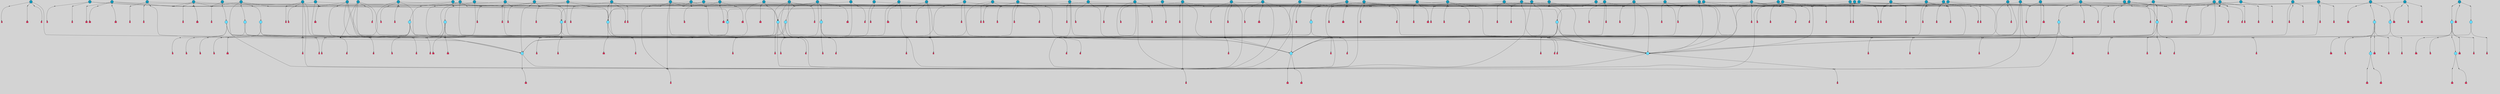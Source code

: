 // File exported with GEGELATI v1.3.1
// On the 2024-04-08 17:39:36
// With the File::TPGGraphDotExporter
digraph{
	graph[pad = "0.212, 0.055" bgcolor = lightgray]
	node[shape=circle style = filled label = ""]
		T3 [fillcolor="#66ddff"]
		T4 [fillcolor="#66ddff"]
		T7 [fillcolor="#66ddff"]
		T9 [fillcolor="#66ddff"]
		T11 [fillcolor="#66ddff"]
		T24 [fillcolor="#66ddff"]
		T27 [fillcolor="#66ddff"]
		T54 [fillcolor="#66ddff"]
		T59 [fillcolor="#66ddff"]
		T95 [fillcolor="#66ddff"]
		T96 [fillcolor="#66ddff"]
		T102 [fillcolor="#66ddff"]
		T111 [fillcolor="#66ddff"]
		T129 [fillcolor="#66ddff"]
		T131 [fillcolor="#1199bb"]
		T159 [fillcolor="#1199bb"]
		T160 [fillcolor="#66ddff"]
		T176 [fillcolor="#1199bb"]
		T184 [fillcolor="#1199bb"]
		T194 [fillcolor="#1199bb"]
		T195 [fillcolor="#1199bb"]
		T210 [fillcolor="#1199bb"]
		T212 [fillcolor="#66ddff"]
		T213 [fillcolor="#1199bb"]
		T214 [fillcolor="#66ddff"]
		T215 [fillcolor="#1199bb"]
		T217 [fillcolor="#1199bb"]
		T221 [fillcolor="#1199bb"]
		T226 [fillcolor="#1199bb"]
		T231 [fillcolor="#1199bb"]
		T232 [fillcolor="#1199bb"]
		T240 [fillcolor="#1199bb"]
		T241 [fillcolor="#1199bb"]
		T242 [fillcolor="#66ddff"]
		T244 [fillcolor="#1199bb"]
		T247 [fillcolor="#1199bb"]
		T250 [fillcolor="#1199bb"]
		T254 [fillcolor="#1199bb"]
		T258 [fillcolor="#1199bb"]
		T259 [fillcolor="#1199bb"]
		T260 [fillcolor="#1199bb"]
		T261 [fillcolor="#1199bb"]
		T264 [fillcolor="#1199bb"]
		T266 [fillcolor="#1199bb"]
		T267 [fillcolor="#1199bb"]
		T274 [fillcolor="#1199bb"]
		T275 [fillcolor="#1199bb"]
		T276 [fillcolor="#1199bb"]
		T277 [fillcolor="#1199bb"]
		T278 [fillcolor="#1199bb"]
		T280 [fillcolor="#1199bb"]
		T281 [fillcolor="#1199bb"]
		T282 [fillcolor="#1199bb"]
		T283 [fillcolor="#1199bb"]
		T284 [fillcolor="#1199bb"]
		T287 [fillcolor="#1199bb"]
		T290 [fillcolor="#1199bb"]
		T291 [fillcolor="#1199bb"]
		T297 [fillcolor="#1199bb"]
		T300 [fillcolor="#1199bb"]
		T302 [fillcolor="#1199bb"]
		T306 [fillcolor="#1199bb"]
		T311 [fillcolor="#1199bb"]
		T312 [fillcolor="#1199bb"]
		T313 [fillcolor="#1199bb"]
		T316 [fillcolor="#1199bb"]
		T317 [fillcolor="#1199bb"]
		T318 [fillcolor="#1199bb"]
		T320 [fillcolor="#66ddff"]
		T321 [fillcolor="#66ddff"]
		T322 [fillcolor="#66ddff"]
		T323 [fillcolor="#1199bb"]
		T324 [fillcolor="#66ddff"]
		T325 [fillcolor="#66ddff"]
		T326 [fillcolor="#66ddff"]
		T327 [fillcolor="#1199bb"]
		T328 [fillcolor="#1199bb"]
		T329 [fillcolor="#1199bb"]
		T330 [fillcolor="#1199bb"]
		T331 [fillcolor="#1199bb"]
		T332 [fillcolor="#1199bb"]
		T333 [fillcolor="#1199bb"]
		T334 [fillcolor="#1199bb"]
		T335 [fillcolor="#1199bb"]
		T336 [fillcolor="#1199bb"]
		T337 [fillcolor="#1199bb"]
		T338 [fillcolor="#1199bb"]
		T339 [fillcolor="#1199bb"]
		T340 [fillcolor="#1199bb"]
		T341 [fillcolor="#1199bb"]
		T342 [fillcolor="#1199bb"]
		T343 [fillcolor="#1199bb"]
		T344 [fillcolor="#1199bb"]
		T345 [fillcolor="#1199bb"]
		T346 [fillcolor="#1199bb"]
		T347 [fillcolor="#1199bb"]
		T348 [fillcolor="#1199bb"]
		T349 [fillcolor="#1199bb"]
		T350 [fillcolor="#1199bb"]
		T351 [fillcolor="#1199bb"]
		T352 [fillcolor="#1199bb"]
		T353 [fillcolor="#1199bb"]
		T354 [fillcolor="#1199bb"]
		T355 [fillcolor="#1199bb"]
		P1896 [fillcolor="#cccccc" shape=point] //6|
		I1896 [shape=box style=invis label="6|1&2|6#1|7&#92;n10|7&2|0#1|5&#92;n9|4&0|1#2|2&#92;n8|6&0|0#1|0&#92;n"]
		P1896 -> I1896[style=invis]
		A1589 [fillcolor="#ff3366" shape=box margin=0.03 width=0 height=0 label="3"]
		T3 -> P1896 -> A1589
		P1897 [fillcolor="#cccccc" shape=point] //3|
		I1897 [shape=box style=invis label="7|6&2|4#0|2&#92;n10|3&2|7#1|4&#92;n11|6&0|4#0|1&#92;n7|1&0|0#2|6&#92;n7|6&0|3#2|6&#92;n4|0&2|6#0|1&#92;n4|4&2|5#0|2&#92;n4|6&0|4#2|7&#92;n10|0&2|3#1|5&#92;n2|6&0|5#0|2&#92;n1|0&2|3#0|7&#92;n1|6&2|0#0|5&#92;n6|2&0|1#0|7&#92;n9|2&0|3#2|7&#92;n5|3&0|6#0|6&#92;n1|7&2|5#2|3&#92;n8|1&2|7#0|6&#92;n1|0&2|5#2|1&#92;n7|1&2|2#2|5&#92;n7|4&2|6#0|3&#92;n"]
		P1897 -> I1897[style=invis]
		A1590 [fillcolor="#ff3366" shape=box margin=0.03 width=0 height=0 label="4"]
		T3 -> P1897 -> A1590
		P1898 [fillcolor="#cccccc" shape=point] //7|
		I1898 [shape=box style=invis label="0|2&2|4#2|6&#92;n5|3&0|6#0|1&#92;n4|7&2|6#0|5&#92;n7|6&0|7#0|5&#92;n10|7&2|2#1|1&#92;n"]
		P1898 -> I1898[style=invis]
		A1591 [fillcolor="#ff3366" shape=box margin=0.03 width=0 height=0 label="4"]
		T4 -> P1898 -> A1591
		P1899 [fillcolor="#cccccc" shape=point] //0|
		I1899 [shape=box style=invis label="2|5&0|1#0|6&#92;n6|1&2|2#2|7&#92;n8|0&0|3#1|4&#92;n4|3&2|5#2|4&#92;n8|1&2|4#0|0&#92;n6|6&0|1#2|6&#92;n11|7&2|4#2|5&#92;n6|2&2|4#0|2&#92;n8|5&2|4#2|4&#92;n2|1&2|1#2|2&#92;n2|7&2|5#2|6&#92;n9|7&0|5#0|4&#92;n1|2&0|5#2|6&#92;n4|2&2|3#2|7&#92;n3|3&2|1#0|2&#92;n"]
		P1899 -> I1899[style=invis]
		A1592 [fillcolor="#ff3366" shape=box margin=0.03 width=0 height=0 label="5"]
		T4 -> P1899 -> A1592
		P1900 [fillcolor="#cccccc" shape=point] //-3|
		I1900 [shape=box style=invis label="1|6&2|7#0|7&#92;n10|2&0|7#1|3&#92;n9|6&2|7#2|2&#92;n5|3&0|7#0|7&#92;n1|6&2|3#0|0&#92;n2|3&2|3#2|2&#92;n5|1&2|6#0|6&#92;n"]
		P1900 -> I1900[style=invis]
		A1593 [fillcolor="#ff3366" shape=box margin=0.03 width=0 height=0 label="7"]
		T7 -> P1900 -> A1593
		P1901 [fillcolor="#cccccc" shape=point] //5|
		I1901 [shape=box style=invis label="0|5&2|3#0|1&#92;n0|6&2|1#2|4&#92;n6|2&2|6#0|7&#92;n7|4&0|3#0|1&#92;n5|4&0|7#1|6&#92;n9|1&0|5#2|2&#92;n6|3&2|3#1|7&#92;n11|7&2|4#1|6&#92;n2|5&0|1#0|0&#92;n4|7&0|0#0|2&#92;n6|2&0|6#0|0&#92;n2|1&2|6#2|4&#92;n10|0&2|0#1|0&#92;n6|6&2|4#0|6&#92;n"]
		P1901 -> I1901[style=invis]
		A1594 [fillcolor="#ff3366" shape=box margin=0.03 width=0 height=0 label="8"]
		T7 -> P1901 -> A1594
		P1902 [fillcolor="#cccccc" shape=point] //-6|
		I1902 [shape=box style=invis label="11|1&0|7#2|0&#92;n10|4&0|1#1|0&#92;n4|3&2|4#2|1&#92;n0|5&2|0#0|0&#92;n6|1&0|0#0|3&#92;n8|2&2|0#0|4&#92;n11|4&2|0#1|6&#92;n7|0&2|6#2|3&#92;n5|3&2|6#2|0&#92;n2|0&2|0#0|4&#92;n"]
		P1902 -> I1902[style=invis]
		A1595 [fillcolor="#ff3366" shape=box margin=0.03 width=0 height=0 label="9"]
		T9 -> P1902 -> A1595
		P1903 [fillcolor="#cccccc" shape=point] //2|
		I1903 [shape=box style=invis label="6|3&2|7#1|4&#92;n8|6&0|0#2|5&#92;n2|1&0|2#0|3&#92;n8|7&0|6#0|4&#92;n2|1&2|0#0|1&#92;n0|0&2|2#2|3&#92;n6|6&0|7#2|1&#92;n6|1&0|7#2|6&#92;n5|4&2|7#0|4&#92;n0|3&0|4#2|0&#92;n11|0&2|0#2|5&#92;n4|5&2|5#2|4&#92;n5|7&0|6#0|4&#92;n9|7&2|5#0|3&#92;n5|4&2|1#0|3&#92;n5|3&0|1#1|7&#92;n0|4&0|3#2|5&#92;n"]
		P1903 -> I1903[style=invis]
		A1596 [fillcolor="#ff3366" shape=box margin=0.03 width=0 height=0 label="10"]
		T9 -> P1903 -> A1596
		P1904 [fillcolor="#cccccc" shape=point] //6|
		I1904 [shape=box style=invis label="3|0&2|7#2|2&#92;n3|2&0|4#2|5&#92;n5|1&0|2#1|0&#92;n8|7&0|1#2|0&#92;n8|5&0|3#0|6&#92;n0|2&0|2#2|3&#92;n1|5&2|5#0|5&#92;n5|6&0|6#0|7&#92;n6|7&0|0#2|6&#92;n1|2&2|3#0|0&#92;n7|7&2|3#0|4&#92;n0|7&2|7#0|6&#92;n1|0&2|2#2|7&#92;n4|4&0|1#0|0&#92;n"]
		P1904 -> I1904[style=invis]
		A1597 [fillcolor="#ff3366" shape=box margin=0.03 width=0 height=0 label="11"]
		T11 -> P1904 -> A1597
		P1905 [fillcolor="#cccccc" shape=point] //-4|
		I1905 [shape=box style=invis label="4|1&0|4#2|6&#92;n1|2&2|2#2|0&#92;n1|2&2|0#0|6&#92;n8|4&2|3#2|5&#92;n5|5&2|1#1|0&#92;n"]
		P1905 -> I1905[style=invis]
		A1598 [fillcolor="#ff3366" shape=box margin=0.03 width=0 height=0 label="12"]
		T11 -> P1905 -> A1598
		P1906 [fillcolor="#cccccc" shape=point] //-3|
		I1906 [shape=box style=invis label="8|1&2|3#0|5&#92;n0|6&0|5#0|5&#92;n3|7&2|1#0|6&#92;n3|5&0|1#0|0&#92;n9|5&2|0#0|4&#92;n3|5&0|2#0|3&#92;n10|6&2|4#1|0&#92;n9|4&2|7#2|6&#92;n1|7&2|5#2|2&#92;n"]
		P1906 -> I1906[style=invis]
		A1599 [fillcolor="#ff3366" shape=box margin=0.03 width=0 height=0 label="5"]
		T4 -> P1906 -> A1599
		P1907 [fillcolor="#cccccc" shape=point] //1|
		I1907 [shape=box style=invis label="5|1&0|6#2|7&#92;n2|4&0|4#2|2&#92;n0|6&0|5#0|4&#92;n10|6&2|5#1|6&#92;n9|3&0|1#1|7&#92;n10|3&2|2#1|0&#92;n5|0&0|0#2|1&#92;n11|3&2|3#1|5&#92;n10|3&0|1#1|0&#92;n2|4&0|1#0|1&#92;n0|2&0|3#2|4&#92;n9|2&2|1#2|5&#92;n11|7&2|6#2|6&#92;n"]
		P1907 -> I1907[style=invis]
		T24 -> P1907 -> T7
		P1908 [fillcolor="#cccccc" shape=point] //5|
		I1908 [shape=box style=invis label="3|0&2|0#0|1&#92;n3|0&0|7#0|1&#92;n5|3&0|2#2|6&#92;n4|4&2|4#2|6&#92;n11|2&0|7#1|6&#92;n2|7&2|2#2|5&#92;n9|3&2|6#2|7&#92;n7|7&0|0#0|4&#92;n6|1&2|4#2|3&#92;n5|4&2|0#1|6&#92;n1|3&0|7#0|4&#92;n"]
		P1908 -> I1908[style=invis]
		A1600 [fillcolor="#ff3366" shape=box margin=0.03 width=0 height=0 label="7"]
		T24 -> P1908 -> A1600
		P1909 [fillcolor="#cccccc" shape=point] //-2|
		I1909 [shape=box style=invis label="4|1&0|4#0|3&#92;n4|2&0|5#2|0&#92;n5|5&2|6#0|5&#92;n1|4&0|1#0|2&#92;n6|3&2|7#1|5&#92;n0|4&2|0#0|3&#92;n8|5&2|5#1|2&#92;n10|7&2|7#1|1&#92;n3|4&0|0#2|1&#92;n3|6&2|5#2|5&#92;n8|3&0|1#0|7&#92;n10|0&2|7#1|3&#92;n4|1&2|4#0|1&#92;n9|3&2|0#0|4&#92;n3|6&2|0#0|4&#92;n1|2&0|6#2|1&#92;n4|0&2|1#2|2&#92;n"]
		P1909 -> I1909[style=invis]
		A1601 [fillcolor="#ff3366" shape=box margin=0.03 width=0 height=0 label="14"]
		T24 -> P1909 -> A1601
		P1910 [fillcolor="#cccccc" shape=point] //2|
		I1910 [shape=box style=invis label="9|1&2|3#0|1&#92;n5|2&2|0#2|4&#92;n3|6&2|5#2|7&#92;n7|0&2|5#0|4&#92;n1|2&0|3#0|5&#92;n7|3&2|7#0|0&#92;n"]
		P1910 -> I1910[style=invis]
		A1602 [fillcolor="#ff3366" shape=box margin=0.03 width=0 height=0 label="2"]
		T27 -> P1910 -> A1602
		P1911 [fillcolor="#cccccc" shape=point] //-6|
		I1911 [shape=box style=invis label="7|5&0|4#0|4&#92;n11|0&2|5#2|1&#92;n"]
		P1911 -> I1911[style=invis]
		A1603 [fillcolor="#ff3366" shape=box margin=0.03 width=0 height=0 label="3"]
		T27 -> P1911 -> A1603
		T27 -> P1897
		T27 -> P1899
		P1912 [fillcolor="#cccccc" shape=point] //0|
		I1912 [shape=box style=invis label="4|0&0|3#2|7&#92;n10|2&0|3#1|7&#92;n3|5&0|2#0|3&#92;n4|5&0|0#2|1&#92;n10|7&2|0#1|2&#92;n5|3&2|3#1|6&#92;n9|5&2|0#0|4&#92;n5|4&2|7#0|2&#92;n10|3&2|7#1|4&#92;n7|2&0|1#2|6&#92;n8|6&0|5#0|5&#92;n8|7&2|3#0|5&#92;n2|6&2|4#0|0&#92;n"]
		P1912 -> I1912[style=invis]
		A1604 [fillcolor="#ff3366" shape=box margin=0.03 width=0 height=0 label="5"]
		T27 -> P1912 -> A1604
		P1913 [fillcolor="#cccccc" shape=point] //8|
		I1913 [shape=box style=invis label="9|0&0|1#2|0&#92;n10|1&2|5#1|4&#92;n8|2&2|6#0|4&#92;n2|4&2|5#2|3&#92;n4|2&2|2#0|2&#92;n7|5&0|2#0|0&#92;n8|2&2|1#1|3&#92;n8|7&0|7#2|1&#92;n1|1&0|0#0|7&#92;n5|6&2|5#1|0&#92;n6|6&2|5#0|0&#92;n11|4&0|3#2|6&#92;n4|2&2|4#0|7&#92;n5|6&0|1#2|0&#92;n11|3&0|2#0|7&#92;n"]
		P1913 -> I1913[style=invis]
		A1605 [fillcolor="#ff3366" shape=box margin=0.03 width=0 height=0 label="6"]
		T54 -> P1913 -> A1605
		T54 -> P1908
		P1914 [fillcolor="#cccccc" shape=point] //-10|
		I1914 [shape=box style=invis label="3|6&0|0#0|4&#92;n4|1&2|4#0|1&#92;n5|1&0|1#0|4&#92;n5|5&2|6#0|5&#92;n6|5&0|6#0|3&#92;n11|1&2|0#0|1&#92;n0|7&2|0#0|3&#92;n1|2&0|6#0|1&#92;n8|0&0|4#2|0&#92;n0|4&0|7#2|7&#92;n7|0&2|7#1|3&#92;n3|1&0|5#2|5&#92;n5|1&0|4#0|3&#92;n2|2&0|2#0|0&#92;n8|3&0|1#0|7&#92;n3|0&0|3#0|5&#92;n7|2&0|5#2|0&#92;n6|3&2|7#1|5&#92;n4|7&2|7#2|1&#92;n"]
		P1914 -> I1914[style=invis]
		A1606 [fillcolor="#ff3366" shape=box margin=0.03 width=0 height=0 label="14"]
		T54 -> P1914 -> A1606
		T54 -> P1901
		P1915 [fillcolor="#cccccc" shape=point] //8|
		I1915 [shape=box style=invis label="9|0&0|1#2|0&#92;n10|1&2|5#1|4&#92;n8|2&2|6#0|4&#92;n4|5&0|3#0|1&#92;n2|4&2|5#2|3&#92;n4|2&2|2#0|2&#92;n7|5&0|2#0|0&#92;n8|2&2|1#1|3&#92;n8|7&0|7#2|1&#92;n1|1&0|0#0|7&#92;n5|6&2|5#1|0&#92;n6|3&2|5#0|0&#92;n11|4&0|3#2|6&#92;n1|2&2|4#0|7&#92;n5|6&0|1#2|0&#92;n11|3&0|2#0|7&#92;n"]
		P1915 -> I1915[style=invis]
		A1607 [fillcolor="#ff3366" shape=box margin=0.03 width=0 height=0 label="6"]
		T59 -> P1915 -> A1607
		T59 -> P1908
		T59 -> P1902
		T59 -> P1908
		P1916 [fillcolor="#cccccc" shape=point] //4|
		I1916 [shape=box style=invis label="4|3&0|6#0|3&#92;n5|7&2|3#2|2&#92;n5|6&0|7#1|2&#92;n1|4&2|6#0|3&#92;n8|4&2|1#2|5&#92;n9|5&2|4#1|4&#92;n2|4&0|5#0|7&#92;n10|0&0|6#1|3&#92;n3|0&0|6#0|2&#92;n2|7&2|7#2|6&#92;n5|2&0|5#1|5&#92;n10|4&2|5#1|7&#92;n4|0&0|4#2|4&#92;n11|1&0|4#2|6&#92;n10|6&2|0#1|4&#92;n9|7&0|3#1|4&#92;n4|5&2|7#0|6&#92;n11|5&2|6#2|3&#92;n0|3&0|5#0|1&#92;n"]
		P1916 -> I1916[style=invis]
		A1608 [fillcolor="#ff3366" shape=box margin=0.03 width=0 height=0 label="13"]
		T95 -> P1916 -> A1608
		P1917 [fillcolor="#cccccc" shape=point] //8|
		I1917 [shape=box style=invis label="9|7&0|5#2|5&#92;n3|3&2|3#0|2&#92;n9|5&2|2#1|0&#92;n2|3&0|6#0|3&#92;n4|4&2|5#2|7&#92;n11|3&2|0#1|5&#92;n6|6&2|1#2|2&#92;n4|6&0|1#2|2&#92;n2|5&2|7#2|2&#92;n7|7&2|2#2|3&#92;n6|5&0|3#2|6&#92;n6|7&0|6#0|2&#92;n"]
		P1917 -> I1917[style=invis]
		A1609 [fillcolor="#ff3366" shape=box margin=0.03 width=0 height=0 label="14"]
		T95 -> P1917 -> A1609
		P1918 [fillcolor="#cccccc" shape=point] //2|
		I1918 [shape=box style=invis label="4|1&0|4#2|6&#92;n5|5&2|1#1|0&#92;n1|0&2|0#0|6&#92;n8|4&2|3#2|5&#92;n"]
		P1918 -> I1918[style=invis]
		T95 -> P1918 -> T11
		P1919 [fillcolor="#cccccc" shape=point] //-9|
		I1919 [shape=box style=invis label="2|0&2|0#2|1&#92;n4|4&2|4#2|6&#92;n9|1&0|3#1|7&#92;n5|3&0|2#2|6&#92;n2|7&2|2#2|5&#92;n5|4&2|0#1|6&#92;n3|0&0|7#0|1&#92;n1|3&0|7#0|4&#92;n11|6&2|2#0|7&#92;n7|7&0|0#0|4&#92;n11|0&0|7#1|6&#92;n9|3&2|6#2|7&#92;n"]
		P1919 -> I1919[style=invis]
		A1610 [fillcolor="#ff3366" shape=box margin=0.03 width=0 height=0 label="7"]
		T95 -> P1919 -> A1610
		P1920 [fillcolor="#cccccc" shape=point] //-8|
		I1920 [shape=box style=invis label="7|5&0|4#2|4&#92;n"]
		P1920 -> I1920[style=invis]
		A1611 [fillcolor="#ff3366" shape=box margin=0.03 width=0 height=0 label="3"]
		T95 -> P1920 -> A1611
		P1921 [fillcolor="#cccccc" shape=point] //6|
		I1921 [shape=box style=invis label="0|5&2|3#0|1&#92;n0|6&2|1#2|4&#92;n9|1&0|5#2|2&#92;n7|4&0|3#0|1&#92;n5|4&0|7#1|6&#92;n2|5&0|1#0|0&#92;n6|3&2|3#1|7&#92;n11|7&2|4#1|6&#92;n6|2&2|6#0|1&#92;n4|7&0|0#0|2&#92;n6|2&0|6#0|0&#92;n9|1&2|6#2|4&#92;n10|0&2|0#1|0&#92;n6|6&2|4#0|6&#92;n"]
		P1921 -> I1921[style=invis]
		A1612 [fillcolor="#ff3366" shape=box margin=0.03 width=0 height=0 label="8"]
		T96 -> P1921 -> A1612
		P1922 [fillcolor="#cccccc" shape=point] //5|
		I1922 [shape=box style=invis label="10|4&0|1#1|0&#92;n4|3&2|4#2|1&#92;n2|0&2|0#0|4&#92;n6|1&0|0#0|3&#92;n8|2&2|0#0|4&#92;n0|0&0|0#0|0&#92;n11|4&2|0#1|6&#92;n7|0&2|6#2|3&#92;n5|3&2|6#2|0&#92;n0|0&2|0#0|0&#92;n"]
		P1922 -> I1922[style=invis]
		A1613 [fillcolor="#ff3366" shape=box margin=0.03 width=0 height=0 label="9"]
		T96 -> P1922 -> A1613
		T96 -> P1896
		P1923 [fillcolor="#cccccc" shape=point] //1|
		I1923 [shape=box style=invis label="5|4&0|7#1|6&#92;n0|6&2|1#2|4&#92;n7|4&0|3#0|1&#92;n0|5&2|3#0|1&#92;n9|1&0|5#2|2&#92;n6|3&2|3#1|7&#92;n11|7&2|4#1|6&#92;n2|5&0|1#0|0&#92;n7|5&2|3#1|1&#92;n4|7&0|0#0|2&#92;n6|2&0|6#0|0&#92;n2|1&2|6#2|4&#92;n10|0&2|7#1|0&#92;n6|6&2|4#0|6&#92;n"]
		P1923 -> I1923[style=invis]
		A1614 [fillcolor="#ff3366" shape=box margin=0.03 width=0 height=0 label="8"]
		T96 -> P1923 -> A1614
		T96 -> P1906
		P1924 [fillcolor="#cccccc" shape=point] //7|
		I1924 [shape=box style=invis label="3|3&2|7#0|4&#92;n4|3&2|6#0|3&#92;n8|4&0|6#1|2&#92;n5|6&2|3#0|4&#92;n0|7&2|1#0|5&#92;n8|7&2|2#2|5&#92;n9|1&0|0#1|0&#92;n10|1&2|1#1|4&#92;n10|5&0|6#1|7&#92;n5|2&2|3#0|4&#92;n2|0&2|6#2|7&#92;n1|7&0|1#0|7&#92;n"]
		P1924 -> I1924[style=invis]
		A1615 [fillcolor="#ff3366" shape=box margin=0.03 width=0 height=0 label="2"]
		T102 -> P1924 -> A1615
		T102 -> P1920
		P1925 [fillcolor="#cccccc" shape=point] //8|
		I1925 [shape=box style=invis label="7|0&0|2#1|4&#92;n8|1&2|3#0|5&#92;n0|6&0|5#0|5&#92;n3|7&2|1#0|6&#92;n9|4&2|7#1|6&#92;n1|7&2|5#2|2&#92;n8|5&2|0#0|3&#92;n0|2&0|2#0|0&#92;n3|5&0|2#0|3&#92;n"]
		P1925 -> I1925[style=invis]
		A1616 [fillcolor="#ff3366" shape=box margin=0.03 width=0 height=0 label="5"]
		T102 -> P1925 -> A1616
		P1926 [fillcolor="#cccccc" shape=point] //-5|
		I1926 [shape=box style=invis label="0|0&2|3#0|2&#92;n10|5&0|6#1|3&#92;n7|3&0|6#2|3&#92;n3|4&0|6#0|6&#92;n10|5&0|2#1|1&#92;n5|0&0|1#0|3&#92;n6|6&2|5#1|5&#92;n7|4&0|2#1|7&#92;n5|7&0|1#2|5&#92;n1|5&0|0#0|3&#92;n7|5&2|1#2|6&#92;n9|0&0|2#0|0&#92;n4|0&2|4#0|0&#92;n4|6&0|0#2|3&#92;n3|1&0|6#2|5&#92;n7|7&2|1#2|3&#92;n9|4&2|2#0|6&#92;n"]
		P1926 -> I1926[style=invis]
		T111 -> P1926 -> T9
		P1927 [fillcolor="#cccccc" shape=point] //7|
		I1927 [shape=box style=invis label="7|4&2|1#2|0&#92;n4|1&2|4#2|3&#92;n5|0&2|0#2|2&#92;n6|1&2|4#2|6&#92;n"]
		P1927 -> I1927[style=invis]
		A1617 [fillcolor="#ff3366" shape=box margin=0.03 width=0 height=0 label="9"]
		T111 -> P1927 -> A1617
		P1928 [fillcolor="#cccccc" shape=point] //2|
		I1928 [shape=box style=invis label="3|0&2|0#0|1&#92;n11|2&0|7#1|6&#92;n8|7&2|4#0|5&#92;n5|3&0|2#2|6&#92;n4|4&2|4#2|6&#92;n3|0&0|7#0|1&#92;n2|7&2|2#2|5&#92;n9|3&2|6#2|7&#92;n7|7&0|0#0|4&#92;n6|1&2|4#1|3&#92;n5|4&2|0#1|6&#92;n1|3&0|7#0|4&#92;n"]
		P1928 -> I1928[style=invis]
		A1618 [fillcolor="#ff3366" shape=box margin=0.03 width=0 height=0 label="7"]
		T111 -> P1928 -> A1618
		T111 -> P1902
		T129 -> P1913
		T129 -> P1908
		P1929 [fillcolor="#cccccc" shape=point] //10|
		I1929 [shape=box style=invis label="4|5&2|7#2|1&#92;n1|7&2|3#0|6&#92;n3|5&2|2#0|3&#92;n10|3&0|7#1|4&#92;n7|1&0|4#2|6&#92;n10|2&0|3#1|7&#92;n9|5&2|0#0|4&#92;n4|0&0|3#2|7&#92;n11|4&2|6#1|2&#92;n5|4&2|7#0|2&#92;n2|6&2|4#0|0&#92;n6|5&0|7#2|1&#92;n5|3&2|3#1|6&#92;n10|7&2|0#1|2&#92;n"]
		P1929 -> I1929[style=invis]
		A1619 [fillcolor="#ff3366" shape=box margin=0.03 width=0 height=0 label="5"]
		T129 -> P1929 -> A1619
		P1930 [fillcolor="#cccccc" shape=point] //5|
		I1930 [shape=box style=invis label="9|4&2|3#1|3&#92;n0|4&2|4#0|5&#92;n6|1&2|6#2|5&#92;n4|0&0|5#2|0&#92;n"]
		P1930 -> I1930[style=invis]
		A1620 [fillcolor="#ff3366" shape=box margin=0.03 width=0 height=0 label="7"]
		T129 -> P1930 -> A1620
		P1931 [fillcolor="#cccccc" shape=point] //6|
		I1931 [shape=box style=invis label="9|4&2|7#0|6&#92;n8|4&0|1#1|0&#92;n1|3&0|0#2|1&#92;n2|4&0|6#2|2&#92;n5|1&2|5#0|7&#92;n3|0&0|3#2|6&#92;n2|2&2|6#0|2&#92;n8|4&0|4#2|2&#92;n5|1&2|4#0|3&#92;n9|4&0|6#0|6&#92;n5|0&2|2#1|5&#92;n11|7&0|0#1|1&#92;n0|4&0|3#0|3&#92;n7|7&2|4#2|5&#92;n1|5&0|1#2|1&#92;n"]
		P1931 -> I1931[style=invis]
		A1621 [fillcolor="#ff3366" shape=box margin=0.03 width=0 height=0 label="1"]
		T129 -> P1931 -> A1621
		P1932 [fillcolor="#cccccc" shape=point] //6|
		I1932 [shape=box style=invis label="10|4&2|6#1|2&#92;n8|4&0|1#1|0&#92;n0|4&2|6#0|0&#92;n8|4&2|5#2|1&#92;n7|5&2|5#1|0&#92;n3|6&0|6#2|2&#92;n1|7&0|7#0|5&#92;n2|0&0|7#2|4&#92;n2|6&2|2#0|0&#92;n0|7&2|7#0|7&#92;n11|6&0|4#2|2&#92;n5|5&0|0#0|1&#92;n10|1&0|0#1|0&#92;n7|3&0|1#2|5&#92;n9|2&2|7#1|5&#92;n9|4&2|6#2|7&#92;n1|6&2|4#2|2&#92;n3|3&2|2#0|7&#92;n1|6&2|0#0|0&#92;n6|4&2|6#1|0&#92;n"]
		P1932 -> I1932[style=invis]
		A1622 [fillcolor="#ff3366" shape=box margin=0.03 width=0 height=0 label="1"]
		T131 -> P1932 -> A1622
		P1933 [fillcolor="#cccccc" shape=point] //9|
		I1933 [shape=box style=invis label="11|0&2|0#1|1&#92;n3|6&0|6#0|0&#92;n1|4&0|0#2|4&#92;n7|5&2|2#1|3&#92;n11|7&2|6#1|7&#92;n5|2&0|6#1|5&#92;n9|5&0|6#0|3&#92;n2|2&2|7#0|5&#92;n9|3&2|2#2|0&#92;n11|0&2|7#0|1&#92;n1|1&2|0#0|1&#92;n6|6&0|6#1|2&#92;n9|7&0|1#0|3&#92;n2|0&2|4#2|5&#92;n2|4&2|2#0|0&#92;n6|1&2|1#1|7&#92;n10|7&2|5#1|6&#92;n11|5&2|7#2|4&#92;n"]
		P1933 -> I1933[style=invis]
		A1623 [fillcolor="#ff3366" shape=box margin=0.03 width=0 height=0 label="1"]
		T131 -> P1933 -> A1623
		T131 -> P1911
		P1934 [fillcolor="#cccccc" shape=point] //5|
		I1934 [shape=box style=invis label="3|0&0|0#0|1&#92;n5|6&0|4#0|3&#92;n4|4&2|4#2|6&#92;n11|2&0|7#1|6&#92;n2|7&2|2#2|5&#92;n9|3&2|6#2|7&#92;n7|7&0|0#0|4&#92;n6|1&2|4#2|3&#92;n5|4&2|0#1|6&#92;n5|3&0|2#2|6&#92;n1|3&0|7#0|4&#92;n"]
		P1934 -> I1934[style=invis]
		A1624 [fillcolor="#ff3366" shape=box margin=0.03 width=0 height=0 label="7"]
		T131 -> P1934 -> A1624
		T131 -> P1930
		P1935 [fillcolor="#cccccc" shape=point] //7|
		I1935 [shape=box style=invis label="7|0&2|1#2|0&#92;n9|7&2|1#1|7&#92;n8|2&0|1#1|0&#92;n6|6&0|2#1|1&#92;n2|2&0|5#0|0&#92;n5|7&0|0#2|1&#92;n5|1&2|5#1|5&#92;n4|7&2|4#2|3&#92;n10|5&2|2#1|5&#92;n1|3&2|2#2|0&#92;n10|2&2|6#1|5&#92;n"]
		P1935 -> I1935[style=invis]
		A1625 [fillcolor="#ff3366" shape=box margin=0.03 width=0 height=0 label="1"]
		T159 -> P1935 -> A1625
		P1936 [fillcolor="#cccccc" shape=point] //7|
		I1936 [shape=box style=invis label="7|4&2|7#0|4&#92;n4|6&0|1#2|5&#92;n2|1&2|3#0|0&#92;n4|3&2|0#0|1&#92;n0|0&2|7#2|7&#92;n7|7&0|5#2|3&#92;n5|0&2|1#2|2&#92;n10|0&0|4#1|2&#92;n4|4&0|7#0|0&#92;n6|7&0|2#0|1&#92;n1|4&2|5#0|4&#92;n"]
		P1936 -> I1936[style=invis]
		A1626 [fillcolor="#ff3366" shape=box margin=0.03 width=0 height=0 label="0"]
		T159 -> P1936 -> A1626
		P1937 [fillcolor="#cccccc" shape=point] //5|
		I1937 [shape=box style=invis label="0|5&2|3#0|1&#92;n0|6&2|1#2|4&#92;n6|2&2|6#0|7&#92;n9|0&2|7#1|1&#92;n7|4&0|3#0|1&#92;n11|7&2|4#1|6&#92;n9|1&0|5#2|2&#92;n5|4&0|7#1|6&#92;n2|5&0|1#0|0&#92;n4|7&0|0#0|2&#92;n6|2&0|6#0|0&#92;n2|1&2|6#2|4&#92;n10|0&0|0#1|0&#92;n6|6&2|4#0|6&#92;n"]
		P1937 -> I1937[style=invis]
		T159 -> P1937 -> T129
		T160 -> P1916
		T160 -> P1919
		P1938 [fillcolor="#cccccc" shape=point] //5|
		I1938 [shape=box style=invis label="6|0&2|7#2|7&#92;n3|6&2|6#2|6&#92;n6|3&0|5#1|2&#92;n"]
		P1938 -> I1938[style=invis]
		A1627 [fillcolor="#ff3366" shape=box margin=0.03 width=0 height=0 label="3"]
		T160 -> P1938 -> A1627
		P1939 [fillcolor="#cccccc" shape=point] //-2|
		I1939 [shape=box style=invis label="11|7&2|0#1|7&#92;n4|3&0|1#2|5&#92;n0|4&2|4#2|7&#92;n1|6&0|0#0|4&#92;n4|0&0|0#0|5&#92;n0|6&2|3#2|0&#92;n9|6&2|5#1|3&#92;n0|7&2|1#2|5&#92;n4|4&0|5#0|1&#92;n10|4&0|0#1|0&#92;n"]
		P1939 -> I1939[style=invis]
		A1628 [fillcolor="#ff3366" shape=box margin=0.03 width=0 height=0 label="12"]
		T160 -> P1939 -> A1628
		T160 -> P1908
		P1940 [fillcolor="#cccccc" shape=point] //3|
		I1940 [shape=box style=invis label="4|7&0|7#2|7&#92;n11|5&2|6#0|2&#92;n5|5&2|6#2|0&#92;n3|2&0|6#0|3&#92;n10|2&2|5#1|5&#92;n9|4&2|3#1|5&#92;n2|5&2|7#2|4&#92;n11|3&2|5#1|0&#92;n7|0&0|7#2|1&#92;n1|2&0|5#0|1&#92;n"]
		P1940 -> I1940[style=invis]
		A1629 [fillcolor="#ff3366" shape=box margin=0.03 width=0 height=0 label="5"]
		T176 -> P1940 -> A1629
		P1941 [fillcolor="#cccccc" shape=point] //2|
		I1941 [shape=box style=invis label="7|1&0|6#0|1&#92;n5|2&2|5#1|6&#92;n10|1&2|1#1|1&#92;n4|7&0|4#2|2&#92;n11|7&0|4#2|7&#92;n5|0&0|5#1|7&#92;n8|2&0|5#2|4&#92;n10|0&2|6#1|6&#92;n5|1&0|1#2|3&#92;n1|6&2|0#0|1&#92;n9|6&2|2#1|4&#92;n3|4&2|3#0|0&#92;n10|1&0|1#1|0&#92;n2|2&0|1#2|1&#92;n3|1&2|7#0|3&#92;n"]
		P1941 -> I1941[style=invis]
		A1630 [fillcolor="#ff3366" shape=box margin=0.03 width=0 height=0 label="10"]
		T176 -> P1941 -> A1630
		P1942 [fillcolor="#cccccc" shape=point] //-1|
		I1942 [shape=box style=invis label="1|7&2|1#0|6&#92;n8|1&2|3#0|5&#92;n10|6&2|7#1|0&#92;n1|7&2|5#0|2&#92;n0|3&0|3#2|2&#92;n3|5&0|1#0|0&#92;n3|5&0|2#0|3&#92;n1|5&2|0#0|4&#92;n5|7&2|2#2|5&#92;n4|0&2|3#0|3&#92;n"]
		P1942 -> I1942[style=invis]
		T176 -> P1942 -> T3
		P1943 [fillcolor="#cccccc" shape=point] //-3|
		I1943 [shape=box style=invis label="6|3&2|4#1|4&#92;n5|3&0|1#1|7&#92;n2|1&0|2#2|3&#92;n8|7&0|6#0|4&#92;n2|1&2|0#0|1&#92;n0|0&2|2#2|3&#92;n6|1&0|7#2|6&#92;n5|7&0|2#0|4&#92;n0|3&0|4#2|0&#92;n11|0&2|0#2|5&#92;n6|0&2|0#1|4&#92;n8|6&0|2#2|5&#92;n5|4&2|1#0|3&#92;n9|7&2|5#0|3&#92;n5|4&2|7#0|4&#92;n"]
		P1943 -> I1943[style=invis]
		A1631 [fillcolor="#ff3366" shape=box margin=0.03 width=0 height=0 label="10"]
		T176 -> P1943 -> A1631
		P1944 [fillcolor="#cccccc" shape=point] //4|
		I1944 [shape=box style=invis label="7|1&0|6#0|1&#92;n5|2&2|5#1|6&#92;n10|1&2|1#1|1&#92;n9|6&2|2#1|4&#92;n4|7&0|4#2|2&#92;n9|6&0|4#1|1&#92;n10|0&2|6#1|6&#92;n5|1&0|1#2|3&#92;n1|6&2|0#0|1&#92;n8|2&0|5#2|4&#92;n3|4&2|3#0|0&#92;n10|1&0|5#1|0&#92;n2|2&0|1#2|1&#92;n3|1&2|7#0|3&#92;n"]
		P1944 -> I1944[style=invis]
		A1632 [fillcolor="#ff3366" shape=box margin=0.03 width=0 height=0 label="10"]
		T176 -> P1944 -> A1632
		P1945 [fillcolor="#cccccc" shape=point] //-5|
		I1945 [shape=box style=invis label="10|6&2|5#1|6&#92;n9|3&0|1#1|7&#92;n2|4&0|1#0|1&#92;n11|3&0|7#1|6&#92;n5|1&0|6#2|7&#92;n8|0&0|0#0|1&#92;n0|6&0|7#0|4&#92;n6|7&2|6#2|6&#92;n11|0&2|3#0|5&#92;n"]
		P1945 -> I1945[style=invis]
		T184 -> P1945 -> T7
		P1946 [fillcolor="#cccccc" shape=point] //-9|
		I1946 [shape=box style=invis label="10|3&0|5#1|7&#92;n9|0&2|4#1|3&#92;n"]
		P1946 -> I1946[style=invis]
		A1633 [fillcolor="#ff3366" shape=box margin=0.03 width=0 height=0 label="3"]
		T184 -> P1946 -> A1633
		P1947 [fillcolor="#cccccc" shape=point] //-6|
		I1947 [shape=box style=invis label="3|5&0|0#0|2&#92;n6|6&2|1#2|6&#92;n4|6&0|1#2|5&#92;n7|1&0|6#1|3&#92;n11|1&2|4#0|5&#92;n1|2&0|1#2|3&#92;n4|3&0|5#2|4&#92;n4|0&0|5#2|0&#92;n8|5&2|4#2|4&#92;n2|4&0|1#0|6&#92;n5|1&2|4#0|0&#92;n3|3&2|1#0|2&#92;n9|7&0|5#0|4&#92;n2|2&0|6#2|0&#92;n7|1&2|2#2|2&#92;n"]
		P1947 -> I1947[style=invis]
		A1634 [fillcolor="#ff3366" shape=box margin=0.03 width=0 height=0 label="5"]
		T184 -> P1947 -> A1634
		P1948 [fillcolor="#cccccc" shape=point] //3|
		I1948 [shape=box style=invis label="7|2&0|2#2|4&#92;n0|4&0|6#2|7&#92;n9|0&0|1#2|2&#92;n8|6&0|0#1|0&#92;n"]
		P1948 -> I1948[style=invis]
		A1635 [fillcolor="#ff3366" shape=box margin=0.03 width=0 height=0 label="3"]
		T184 -> P1948 -> A1635
		T184 -> P1940
		P1949 [fillcolor="#cccccc" shape=point] //-2|
		I1949 [shape=box style=invis label="1|0&0|3#0|3&#92;n2|7&0|4#0|4&#92;n11|6&2|1#1|4&#92;n6|1&2|5#0|0&#92;n2|0&2|0#0|6&#92;n1|3&2|1#0|4&#92;n"]
		P1949 -> I1949[style=invis]
		A1636 [fillcolor="#ff3366" shape=box margin=0.03 width=0 height=0 label="2"]
		T194 -> P1949 -> A1636
		P1950 [fillcolor="#cccccc" shape=point] //3|
		I1950 [shape=box style=invis label="5|4&2|7#0|4&#92;n0|4&0|3#2|5&#92;n8|6&0|0#2|5&#92;n2|1&0|2#0|3&#92;n9|7&0|6#0|4&#92;n0|0&2|2#2|3&#92;n6|6&0|7#2|1&#92;n6|1&0|7#2|6&#92;n0|3&0|4#2|0&#92;n11|0&2|0#2|5&#92;n4|5&2|5#2|4&#92;n5|3&0|1#1|7&#92;n9|7&2|2#0|3&#92;n5|4&2|1#0|3&#92;n5|0&0|6#0|4&#92;n0|0&0|1#2|0&#92;n"]
		P1950 -> I1950[style=invis]
		A1637 [fillcolor="#ff3366" shape=box margin=0.03 width=0 height=0 label="10"]
		T194 -> P1950 -> A1637
		T194 -> P1942
		P1951 [fillcolor="#cccccc" shape=point] //10|
		I1951 [shape=box style=invis label="6|1&2|4#2|3&#92;n3|0&0|7#0|1&#92;n5|3&0|2#2|6&#92;n4|4&0|4#2|6&#92;n5|4&2|0#1|6&#92;n10|5&0|6#1|5&#92;n2|5&2|1#2|2&#92;n1|3&0|7#0|4&#92;n3|0&2|0#0|1&#92;n11|2&0|5#1|6&#92;n9|3&2|6#2|7&#92;n7|7&0|0#0|4&#92;n"]
		P1951 -> I1951[style=invis]
		A1638 [fillcolor="#ff3366" shape=box margin=0.03 width=0 height=0 label="7"]
		T194 -> P1951 -> A1638
		P1952 [fillcolor="#cccccc" shape=point] //5|
		I1952 [shape=box style=invis label="3|0&2|0#2|1&#92;n3|0&0|7#0|1&#92;n5|3&0|2#2|6&#92;n4|4&2|4#2|6&#92;n5|4&2|0#1|6&#92;n2|7&2|2#2|5&#92;n1|3&0|7#0|4&#92;n11|6&2|2#0|7&#92;n7|7&0|0#0|4&#92;n6|1&2|4#2|3&#92;n11|0&0|7#1|6&#92;n9|3&2|6#2|7&#92;n"]
		P1952 -> I1952[style=invis]
		A1639 [fillcolor="#ff3366" shape=box margin=0.03 width=0 height=0 label="7"]
		T195 -> P1952 -> A1639
		P1953 [fillcolor="#cccccc" shape=point] //4|
		I1953 [shape=box style=invis label="7|1&0|6#0|1&#92;n6|7&2|7#1|7&#92;n10|1&2|1#1|1&#92;n9|6&2|2#1|4&#92;n4|7&0|4#2|2&#92;n9|6&0|5#1|1&#92;n10|0&2|6#1|6&#92;n5|1&0|1#2|3&#92;n10|1&0|5#1|0&#92;n3|4&2|3#0|0&#92;n8|2&0|5#2|4&#92;n1|6&2|0#0|0&#92;n2|3&0|1#2|6&#92;n5|2&2|2#1|6&#92;n2|2&0|1#2|1&#92;n3|1&2|7#0|3&#92;n6|7&2|3#0|4&#92;n"]
		P1953 -> I1953[style=invis]
		A1640 [fillcolor="#ff3366" shape=box margin=0.03 width=0 height=0 label="10"]
		T195 -> P1953 -> A1640
		P1954 [fillcolor="#cccccc" shape=point] //-4|
		I1954 [shape=box style=invis label="0|4&0|0#2|7&#92;n8|5&2|4#2|4&#92;n4|3&2|5#2|4&#92;n11|7&2|2#2|5&#92;n6|5&2|2#2|7&#92;n3|2&0|7#0|7&#92;n3|3&2|1#0|3&#92;n2|6&0|3#2|5&#92;n0|1&2|6#2|2&#92;n8|2&0|0#1|6&#92;n0|7&0|5#0|4&#92;n9|5&0|3#2|7&#92;n2|7&2|5#2|6&#92;n9|0&2|0#0|1&#92;n1|2&2|4#0|2&#92;n"]
		P1954 -> I1954[style=invis]
		T195 -> P1954 -> T27
		T195 -> P1936
		T210 -> P1936
		T210 -> P1908
		T210 -> P1932
		P1955 [fillcolor="#cccccc" shape=point] //2|
		I1955 [shape=box style=invis label="4|5&2|7#2|1&#92;n1|7&2|3#0|6&#92;n3|5&2|2#0|3&#92;n10|3&2|7#1|4&#92;n7|1&0|4#2|6&#92;n4|0&0|3#2|7&#92;n9|5&2|0#0|4&#92;n10|2&0|3#1|7&#92;n11|4&2|6#1|2&#92;n10|3&2|1#1|6&#92;n5|4&2|7#0|2&#92;n2|6&2|4#0|0&#92;n6|5&0|7#2|1&#92;n5|3&2|3#1|6&#92;n10|7&2|0#1|2&#92;n"]
		P1955 -> I1955[style=invis]
		A1641 [fillcolor="#ff3366" shape=box margin=0.03 width=0 height=0 label="5"]
		T210 -> P1955 -> A1641
		T210 -> P1933
		P1956 [fillcolor="#cccccc" shape=point] //5|
		I1956 [shape=box style=invis label="9|4&2|3#1|3&#92;n0|4&2|4#0|5&#92;n6|1&2|6#2|5&#92;n4|0&0|5#2|0&#92;n"]
		P1956 -> I1956[style=invis]
		A1642 [fillcolor="#ff3366" shape=box margin=0.03 width=0 height=0 label="7"]
		T212 -> P1956 -> A1642
		P1957 [fillcolor="#cccccc" shape=point] //10|
		I1957 [shape=box style=invis label="4|5&2|7#2|1&#92;n1|7&2|3#0|6&#92;n3|5&2|2#0|3&#92;n10|3&0|7#1|4&#92;n7|1&0|4#2|6&#92;n10|2&0|3#1|7&#92;n9|5&2|0#0|4&#92;n4|0&0|3#2|7&#92;n11|4&2|6#1|2&#92;n5|4&2|7#0|2&#92;n2|6&2|4#0|0&#92;n6|5&0|7#2|1&#92;n5|3&2|3#1|6&#92;n10|7&2|0#1|2&#92;n"]
		P1957 -> I1957[style=invis]
		A1643 [fillcolor="#ff3366" shape=box margin=0.03 width=0 height=0 label="5"]
		T212 -> P1957 -> A1643
		P1958 [fillcolor="#cccccc" shape=point] //8|
		I1958 [shape=box style=invis label="9|0&0|1#2|0&#92;n10|1&2|5#1|4&#92;n8|2&2|6#0|4&#92;n2|4&2|5#2|3&#92;n4|2&2|2#0|2&#92;n7|5&0|2#0|0&#92;n8|2&2|1#1|3&#92;n8|7&0|7#2|1&#92;n1|1&0|0#0|7&#92;n5|6&2|5#1|0&#92;n6|6&2|5#0|0&#92;n11|4&0|3#2|6&#92;n4|2&2|4#0|7&#92;n5|6&0|1#2|0&#92;n11|3&0|2#0|7&#92;n"]
		P1958 -> I1958[style=invis]
		A1644 [fillcolor="#ff3366" shape=box margin=0.03 width=0 height=0 label="6"]
		T212 -> P1958 -> A1644
		P1959 [fillcolor="#cccccc" shape=point] //5|
		I1959 [shape=box style=invis label="3|0&2|0#0|1&#92;n3|0&0|7#0|1&#92;n5|3&0|2#2|6&#92;n4|4&2|4#2|6&#92;n11|2&0|7#1|6&#92;n2|7&2|2#2|5&#92;n9|3&2|6#2|7&#92;n7|7&0|0#0|4&#92;n6|1&2|4#2|3&#92;n5|4&2|0#1|6&#92;n1|3&0|7#0|4&#92;n"]
		P1959 -> I1959[style=invis]
		A1645 [fillcolor="#ff3366" shape=box margin=0.03 width=0 height=0 label="7"]
		T212 -> P1959 -> A1645
		P1960 [fillcolor="#cccccc" shape=point] //5|
		I1960 [shape=box style=invis label="0|5&2|3#0|1&#92;n0|6&2|1#2|4&#92;n6|2&2|6#0|7&#92;n9|0&2|7#1|1&#92;n7|4&0|3#0|1&#92;n11|7&2|4#1|6&#92;n9|1&0|5#2|2&#92;n5|4&0|7#1|6&#92;n2|5&0|1#0|0&#92;n4|7&0|0#0|2&#92;n6|2&0|6#0|0&#92;n2|1&2|6#2|4&#92;n10|0&0|0#1|0&#92;n6|6&2|4#0|6&#92;n"]
		P1960 -> I1960[style=invis]
		T213 -> P1960 -> T212
		P1961 [fillcolor="#cccccc" shape=point] //6|
		I1961 [shape=box style=invis label="9|4&2|7#0|6&#92;n8|4&0|1#1|0&#92;n1|3&0|0#2|1&#92;n2|4&0|6#2|2&#92;n5|1&2|5#0|7&#92;n3|0&0|3#2|6&#92;n2|2&2|6#0|2&#92;n8|4&0|4#2|2&#92;n5|1&2|4#0|3&#92;n9|4&0|6#0|6&#92;n5|0&2|2#1|5&#92;n11|7&0|0#1|1&#92;n0|4&0|3#0|3&#92;n7|7&2|4#2|5&#92;n1|5&0|1#2|1&#92;n"]
		P1961 -> I1961[style=invis]
		A1646 [fillcolor="#ff3366" shape=box margin=0.03 width=0 height=0 label="1"]
		T212 -> P1961 -> A1646
		P1962 [fillcolor="#cccccc" shape=point] //7|
		I1962 [shape=box style=invis label="7|4&2|7#0|4&#92;n4|6&0|1#2|5&#92;n2|1&2|3#0|0&#92;n4|3&2|0#0|1&#92;n0|0&2|7#2|7&#92;n7|7&0|5#2|3&#92;n5|0&2|1#2|2&#92;n10|0&0|4#1|2&#92;n4|4&0|7#0|0&#92;n6|7&0|2#0|1&#92;n1|4&2|5#0|4&#92;n"]
		P1962 -> I1962[style=invis]
		A1647 [fillcolor="#ff3366" shape=box margin=0.03 width=0 height=0 label="0"]
		T213 -> P1962 -> A1647
		P1963 [fillcolor="#cccccc" shape=point] //7|
		I1963 [shape=box style=invis label="7|0&2|1#2|0&#92;n9|7&2|1#1|7&#92;n8|2&0|1#1|0&#92;n6|6&0|2#1|1&#92;n2|2&0|5#0|0&#92;n5|7&0|0#2|1&#92;n5|1&2|5#1|5&#92;n4|7&2|4#2|3&#92;n10|5&2|2#1|5&#92;n1|3&2|2#2|0&#92;n10|2&2|6#1|5&#92;n"]
		P1963 -> I1963[style=invis]
		A1648 [fillcolor="#ff3366" shape=box margin=0.03 width=0 height=0 label="1"]
		T213 -> P1963 -> A1648
		P1964 [fillcolor="#cccccc" shape=point] //6|
		I1964 [shape=box style=invis label="9|4&2|7#0|6&#92;n8|4&0|1#1|0&#92;n1|3&0|0#2|1&#92;n2|4&0|6#2|2&#92;n5|1&2|5#0|7&#92;n3|0&0|3#2|6&#92;n2|2&2|6#0|2&#92;n8|4&0|4#2|2&#92;n5|1&2|4#0|3&#92;n9|4&0|6#0|6&#92;n5|0&2|2#1|5&#92;n11|7&0|0#1|1&#92;n0|4&0|3#0|3&#92;n7|7&2|4#2|5&#92;n1|5&0|1#2|1&#92;n"]
		P1964 -> I1964[style=invis]
		A1649 [fillcolor="#ff3366" shape=box margin=0.03 width=0 height=0 label="1"]
		T214 -> P1964 -> A1649
		P1965 [fillcolor="#cccccc" shape=point] //5|
		I1965 [shape=box style=invis label="9|4&2|3#1|3&#92;n0|4&2|4#0|5&#92;n6|1&2|6#2|5&#92;n4|0&0|5#2|0&#92;n"]
		P1965 -> I1965[style=invis]
		A1650 [fillcolor="#ff3366" shape=box margin=0.03 width=0 height=0 label="7"]
		T214 -> P1965 -> A1650
		P1966 [fillcolor="#cccccc" shape=point] //8|
		I1966 [shape=box style=invis label="9|0&0|1#2|0&#92;n10|1&2|5#1|4&#92;n8|2&2|6#0|4&#92;n2|4&2|5#2|3&#92;n4|2&2|2#0|2&#92;n7|5&0|2#0|0&#92;n8|2&2|1#1|3&#92;n8|7&0|7#2|1&#92;n1|1&0|0#0|7&#92;n5|6&2|5#1|0&#92;n6|6&2|5#0|0&#92;n11|4&0|3#2|6&#92;n4|2&2|4#0|7&#92;n5|6&0|1#2|0&#92;n11|3&0|2#0|7&#92;n"]
		P1966 -> I1966[style=invis]
		A1651 [fillcolor="#ff3366" shape=box margin=0.03 width=0 height=0 label="6"]
		T214 -> P1966 -> A1651
		P1967 [fillcolor="#cccccc" shape=point] //10|
		I1967 [shape=box style=invis label="4|5&2|7#2|1&#92;n1|7&2|3#0|6&#92;n3|5&2|2#0|3&#92;n10|3&0|7#1|4&#92;n7|1&0|4#2|6&#92;n10|2&0|3#1|7&#92;n9|5&2|0#0|4&#92;n4|0&0|3#2|7&#92;n11|4&2|6#1|2&#92;n5|4&2|7#0|2&#92;n2|6&2|4#0|0&#92;n6|5&0|7#2|1&#92;n5|3&2|3#1|6&#92;n10|7&2|0#1|2&#92;n"]
		P1967 -> I1967[style=invis]
		A1652 [fillcolor="#ff3366" shape=box margin=0.03 width=0 height=0 label="5"]
		T214 -> P1967 -> A1652
		P1968 [fillcolor="#cccccc" shape=point] //5|
		I1968 [shape=box style=invis label="0|5&2|3#0|1&#92;n0|6&2|1#2|4&#92;n6|2&2|6#0|7&#92;n9|0&2|7#1|1&#92;n7|4&0|3#0|1&#92;n11|7&2|4#1|6&#92;n9|1&0|5#2|2&#92;n5|4&0|7#1|6&#92;n2|5&0|1#0|0&#92;n4|7&0|0#0|2&#92;n6|2&0|6#0|0&#92;n2|1&2|6#2|4&#92;n10|0&0|0#1|0&#92;n6|6&2|4#0|6&#92;n"]
		P1968 -> I1968[style=invis]
		T215 -> P1968 -> T214
		P1969 [fillcolor="#cccccc" shape=point] //7|
		I1969 [shape=box style=invis label="7|4&2|7#0|4&#92;n4|6&0|1#2|5&#92;n2|1&2|3#0|0&#92;n4|3&2|0#0|1&#92;n0|0&2|7#2|7&#92;n7|7&0|5#2|3&#92;n5|0&2|1#2|2&#92;n10|0&0|4#1|2&#92;n4|4&0|7#0|0&#92;n6|7&0|2#0|1&#92;n1|4&2|5#0|4&#92;n"]
		P1969 -> I1969[style=invis]
		A1653 [fillcolor="#ff3366" shape=box margin=0.03 width=0 height=0 label="0"]
		T215 -> P1969 -> A1653
		P1970 [fillcolor="#cccccc" shape=point] //5|
		I1970 [shape=box style=invis label="3|0&2|0#0|1&#92;n3|0&0|7#0|1&#92;n5|3&0|2#2|6&#92;n4|4&2|4#2|6&#92;n11|2&0|7#1|6&#92;n2|7&2|2#2|5&#92;n9|3&2|6#2|7&#92;n7|7&0|0#0|4&#92;n6|1&2|4#2|3&#92;n5|4&2|0#1|6&#92;n1|3&0|7#0|4&#92;n"]
		P1970 -> I1970[style=invis]
		A1654 [fillcolor="#ff3366" shape=box margin=0.03 width=0 height=0 label="7"]
		T214 -> P1970 -> A1654
		P1971 [fillcolor="#cccccc" shape=point] //7|
		I1971 [shape=box style=invis label="7|0&2|1#2|0&#92;n9|7&2|1#1|7&#92;n8|2&0|1#1|0&#92;n6|6&0|2#1|1&#92;n2|2&0|5#0|0&#92;n5|7&0|0#2|1&#92;n5|1&2|5#1|5&#92;n4|7&2|4#2|3&#92;n10|5&2|2#1|5&#92;n1|3&2|2#2|0&#92;n10|2&2|6#1|5&#92;n"]
		P1971 -> I1971[style=invis]
		A1655 [fillcolor="#ff3366" shape=box margin=0.03 width=0 height=0 label="1"]
		T215 -> P1971 -> A1655
		P1972 [fillcolor="#cccccc" shape=point] //-6|
		I1972 [shape=box style=invis label="8|1&0|7#2|4&#92;n6|0&0|4#2|2&#92;n11|5&2|2#1|1&#92;n"]
		P1972 -> I1972[style=invis]
		A1656 [fillcolor="#ff3366" shape=box margin=0.03 width=0 height=0 label="3"]
		T217 -> P1972 -> A1656
		P1973 [fillcolor="#cccccc" shape=point] //-9|
		I1973 [shape=box style=invis label="4|7&2|6#0|5&#92;n11|3&0|2#2|6&#92;n10|2&2|4#1|6&#92;n3|0&2|6#2|7&#92;n4|3&0|5#0|7&#92;n2|3&0|7#0|7&#92;n10|6&0|7#1|5&#92;n10|1&2|2#1|1&#92;n1|7&0|3#2|6&#92;n"]
		P1973 -> I1973[style=invis]
		A1657 [fillcolor="#ff3366" shape=box margin=0.03 width=0 height=0 label="4"]
		T217 -> P1973 -> A1657
		P1974 [fillcolor="#cccccc" shape=point] //1|
		I1974 [shape=box style=invis label="3|0&2|0#0|1&#92;n2|5&0|2#0|2&#92;n5|3&0|2#2|6&#92;n4|6&2|7#0|0&#92;n4|4&2|0#2|6&#92;n3|3&0|6#0|1&#92;n11|2&0|7#1|6&#92;n1|3&0|7#0|4&#92;n6|1&2|4#2|3&#92;n7|7&0|0#0|4&#92;n3|0&0|7#0|1&#92;n9|5&2|6#2|7&#92;n"]
		P1974 -> I1974[style=invis]
		A1658 [fillcolor="#ff3366" shape=box margin=0.03 width=0 height=0 label="7"]
		T217 -> P1974 -> A1658
		T217 -> P1945
		P1975 [fillcolor="#cccccc" shape=point] //4|
		I1975 [shape=box style=invis label="7|1&2|6#1|3&#92;n10|1&0|3#1|6&#92;n8|5&2|3#2|1&#92;n11|5&0|0#2|6&#92;n4|1&0|6#0|0&#92;n11|1&0|2#0|3&#92;n2|0&2|1#0|7&#92;n"]
		P1975 -> I1975[style=invis]
		A1659 [fillcolor="#ff3366" shape=box margin=0.03 width=0 height=0 label="2"]
		T217 -> P1975 -> A1659
		P1976 [fillcolor="#cccccc" shape=point] //-1|
		I1976 [shape=box style=invis label="11|7&2|3#2|0&#92;n10|1&0|5#1|6&#92;n1|7&0|3#2|6&#92;n11|0&2|1#2|2&#92;n7|4&0|5#2|2&#92;n0|1&2|1#0|0&#92;n4|2&2|5#0|7&#92;n4|0&0|2#0|0&#92;n3|2&0|1#2|6&#92;n"]
		P1976 -> I1976[style=invis]
		A1660 [fillcolor="#ff3366" shape=box margin=0.03 width=0 height=0 label="6"]
		T221 -> P1976 -> A1660
		P1977 [fillcolor="#cccccc" shape=point] //-7|
		I1977 [shape=box style=invis label="5|3&2|6#1|4&#92;n4|6&0|1#2|3&#92;n5|5&0|0#2|6&#92;n10|7&2|2#1|6&#92;n11|7&2|0#2|1&#92;n7|0&2|1#0|1&#92;n6|1&2|4#2|6&#92;n"]
		P1977 -> I1977[style=invis]
		A1661 [fillcolor="#ff3366" shape=box margin=0.03 width=0 height=0 label="9"]
		T221 -> P1977 -> A1661
		P1978 [fillcolor="#cccccc" shape=point] //6|
		I1978 [shape=box style=invis label="7|0&2|5#1|2&#92;n10|6&2|1#1|3&#92;n7|5&0|2#0|7&#92;n10|7&0|1#1|5&#92;n4|6&2|5#0|5&#92;n4|4&0|7#2|7&#92;n"]
		P1978 -> I1978[style=invis]
		A1662 [fillcolor="#ff3366" shape=box margin=0.03 width=0 height=0 label="7"]
		T221 -> P1978 -> A1662
		T221 -> P1902
		T221 -> P1918
		P1979 [fillcolor="#cccccc" shape=point] //1|
		I1979 [shape=box style=invis label="0|3&2|7#2|3&#92;n9|5&2|2#1|0&#92;n2|3&0|6#0|3&#92;n6|6&2|1#2|2&#92;n5|2&0|6#2|7&#92;n3|4&2|3#0|2&#92;n6|7&0|6#0|2&#92;n10|0&0|7#1|5&#92;n0|6&0|1#2|2&#92;n4|4&2|5#2|7&#92;n"]
		P1979 -> I1979[style=invis]
		A1663 [fillcolor="#ff3366" shape=box margin=0.03 width=0 height=0 label="14"]
		T226 -> P1979 -> A1663
		T226 -> P1919
		T226 -> P1920
		P1980 [fillcolor="#cccccc" shape=point] //-2|
		I1980 [shape=box style=invis label="8|4&2|1#2|5&#92;n4|1&2|7#2|1&#92;n5|7&2|3#2|2&#92;n10|4&2|5#1|7&#92;n10|0&2|6#1|3&#92;n4|5&2|7#0|6&#92;n9|5&2|4#0|4&#92;n2|4&0|5#0|7&#92;n11|1&2|4#2|6&#92;n1|4&2|6#0|3&#92;n2|7&2|7#2|6&#92;n3|0&0|6#0|2&#92;n4|0&0|4#2|4&#92;n4|4&2|6#0|7&#92;n10|6&2|0#1|4&#92;n9|7&0|3#1|4&#92;n5|6&0|7#1|2&#92;n11|5&2|6#0|3&#92;n0|3&0|5#0|1&#92;n"]
		P1980 -> I1980[style=invis]
		T226 -> P1980 -> T9
		T226 -> P1920
		P1981 [fillcolor="#cccccc" shape=point] //-2|
		I1981 [shape=box style=invis label="5|2&2|0#2|4&#92;n9|1&2|3#0|1&#92;n3|6&2|5#2|7&#92;n7|0&2|1#0|4&#92;n1|2&0|3#0|5&#92;n7|3&2|7#0|0&#92;n"]
		P1981 -> I1981[style=invis]
		A1664 [fillcolor="#ff3366" shape=box margin=0.03 width=0 height=0 label="2"]
		T231 -> P1981 -> A1664
		P1982 [fillcolor="#cccccc" shape=point] //9|
		I1982 [shape=box style=invis label="7|1&2|2#2|5&#92;n1|0&2|5#2|1&#92;n11|6&0|4#0|1&#92;n10|6&0|3#1|6&#92;n7|1&0|0#2|6&#92;n4|0&2|6#0|1&#92;n4|6&0|4#2|7&#92;n10|0&2|3#1|0&#92;n1|0&2|3#0|7&#92;n1|6&2|0#0|5&#92;n6|2&0|1#0|7&#92;n9|2&0|3#2|7&#92;n5|3&0|6#0|6&#92;n3|1&0|3#0|5&#92;n1|7&2|5#2|3&#92;n8|1&2|7#0|6&#92;n10|3&2|0#1|4&#92;n7|6&2|4#0|2&#92;n7|4&2|6#0|3&#92;n"]
		P1982 -> I1982[style=invis]
		T231 -> P1982 -> T7
		P1983 [fillcolor="#cccccc" shape=point] //2|
		I1983 [shape=box style=invis label="8|6&0|2#0|5&#92;n10|5&2|3#1|7&#92;n5|6&0|1#2|5&#92;n11|3&0|0#2|2&#92;n0|3&2|1#0|6&#92;n9|7&2|6#0|1&#92;n4|6&2|7#0|2&#92;n8|0&0|6#2|0&#92;n11|2&0|7#0|1&#92;n3|7&2|4#0|7&#92;n5|1&0|1#0|6&#92;n7|6&2|7#2|4&#92;n6|1&0|3#0|2&#92;n6|6&2|5#1|2&#92;n8|5&0|2#0|0&#92;n0|2&0|3#0|0&#92;n2|5&2|5#2|1&#92;n10|4&0|1#1|0&#92;n4|3&2|5#0|4&#92;n"]
		P1983 -> I1983[style=invis]
		A1665 [fillcolor="#ff3366" shape=box margin=0.03 width=0 height=0 label="11"]
		T231 -> P1983 -> A1665
		P1984 [fillcolor="#cccccc" shape=point] //-7|
		I1984 [shape=box style=invis label="11|2&2|6#1|1&#92;n2|3&0|6#2|3&#92;n10|0&0|2#1|4&#92;n"]
		P1984 -> I1984[style=invis]
		T231 -> P1984 -> T111
		P1985 [fillcolor="#cccccc" shape=point] //-1|
		I1985 [shape=box style=invis label="6|4&0|4#2|4&#92;n4|5&2|5#2|4&#92;n9|7&2|5#0|3&#92;n3|7&2|6#0|6&#92;n8|7&0|6#0|4&#92;n2|1&2|0#0|1&#92;n8|6&0|0#2|5&#92;n2|1&0|2#0|3&#92;n6|1&0|7#2|6&#92;n6|3&0|1#1|6&#92;n5|4&2|7#0|4&#92;n0|7&0|4#2|0&#92;n11|0&2|0#2|5&#92;n3|7&2|0#2|7&#92;n8|3&2|7#1|4&#92;n5|7&0|6#0|4&#92;n0|0&2|3#2|3&#92;n5|4&2|1#0|3&#92;n0|4&0|3#2|5&#92;n"]
		P1985 -> I1985[style=invis]
		A1666 [fillcolor="#ff3366" shape=box margin=0.03 width=0 height=0 label="10"]
		T231 -> P1985 -> A1666
		P1986 [fillcolor="#cccccc" shape=point] //6|
		I1986 [shape=box style=invis label="5|3&0|7#0|7&#92;n10|2&0|7#1|3&#92;n1|6&2|7#0|7&#92;n2|3&2|3#2|2&#92;n1|4&0|3#2|4&#92;n0|0&2|7#2|2&#92;n"]
		P1986 -> I1986[style=invis]
		A1667 [fillcolor="#ff3366" shape=box margin=0.03 width=0 height=0 label="7"]
		T232 -> P1986 -> A1667
		T232 -> P1901
		P1987 [fillcolor="#cccccc" shape=point] //-2|
		I1987 [shape=box style=invis label="9|7&2|2#1|0&#92;n2|5&2|5#2|1&#92;n6|3&2|5#1|2&#92;n2|5&0|5#2|2&#92;n8|4&0|2#2|0&#92;n9|2&2|1#2|5&#92;n0|6&0|3#2|4&#92;n0|4&2|1#2|6&#92;n10|6&0|6#1|0&#92;n11|7&2|6#2|6&#92;n5|6&0|1#2|4&#92;n10|4&0|0#1|1&#92;n0|6&2|5#0|4&#92;n10|6&2|5#1|6&#92;n5|3&0|1#1|3&#92;n11|3&2|3#1|5&#92;n2|4&0|2#2|1&#92;n2|1&2|4#0|0&#92;n3|5&0|2#2|5&#92;n"]
		P1987 -> I1987[style=invis]
		A1668 [fillcolor="#ff3366" shape=box margin=0.03 width=0 height=0 label="11"]
		T232 -> P1987 -> A1668
		T232 -> P1912
		P1988 [fillcolor="#cccccc" shape=point] //-2|
		I1988 [shape=box style=invis label="0|2&0|3#2|2&#92;n6|7&0|2#2|2&#92;n5|6&0|7#1|4&#92;n1|0&0|6#2|7&#92;n3|5&2|1#2|1&#92;n"]
		P1988 -> I1988[style=invis]
		A1669 [fillcolor="#ff3366" shape=box margin=0.03 width=0 height=0 label="4"]
		T240 -> P1988 -> A1669
		T240 -> P1899
		T240 -> P1910
		T240 -> P1902
		P1989 [fillcolor="#cccccc" shape=point] //6|
		I1989 [shape=box style=invis label="5|3&2|2#2|0&#92;n10|6&2|5#1|5&#92;n7|0&0|1#2|0&#92;n2|2&2|6#2|0&#92;n4|7&2|4#2|3&#92;n4|2&2|6#0|2&#92;n10|5&2|1#1|5&#92;n8|7&0|3#0|3&#92;n5|7&0|0#1|0&#92;n"]
		P1989 -> I1989[style=invis]
		A1670 [fillcolor="#ff3366" shape=box margin=0.03 width=0 height=0 label="1"]
		T240 -> P1989 -> A1670
		T241 -> P1945
		P1990 [fillcolor="#cccccc" shape=point] //10|
		I1990 [shape=box style=invis label="6|3&0|7#1|4&#92;n8|0&2|0#1|7&#92;n1|4&2|2#2|1&#92;n"]
		P1990 -> I1990[style=invis]
		T241 -> P1990 -> T111
		T241 -> P1908
		P1991 [fillcolor="#cccccc" shape=point] //4|
		I1991 [shape=box style=invis label="1|2&0|3#2|7&#92;n3|1&2|3#2|1&#92;n3|2&2|5#2|3&#92;n10|7&0|5#1|6&#92;n8|3&2|2#1|5&#92;n4|2&0|5#2|5&#92;n9|3&2|5#2|6&#92;n10|7&0|0#1|1&#92;n9|2&0|7#1|5&#92;n4|0&2|6#2|0&#92;n0|4&0|7#2|2&#92;n11|1&0|7#1|3&#92;n3|5&0|2#0|3&#92;n5|7&0|5#1|3&#92;n8|3&2|5#0|7&#92;n3|7&2|3#0|4&#92;n3|2&2|2#0|2&#92;n1|3&0|2#0|5&#92;n5|3&0|1#1|3&#92;n0|1&0|7#0|1&#92;n"]
		P1991 -> I1991[style=invis]
		A1671 [fillcolor="#ff3366" shape=box margin=0.03 width=0 height=0 label="11"]
		T241 -> P1991 -> A1671
		P1992 [fillcolor="#cccccc" shape=point] //5|
		I1992 [shape=box style=invis label="1|6&2|7#0|7&#92;n9|2&2|7#2|2&#92;n10|2&0|7#1|3&#92;n5|3&0|7#0|7&#92;n7|0&2|7#2|2&#92;n1|6&2|3#0|0&#92;n2|3&2|3#2|2&#92;n"]
		P1992 -> I1992[style=invis]
		A1672 [fillcolor="#ff3366" shape=box margin=0.03 width=0 height=0 label="7"]
		T242 -> P1992 -> A1672
		P1993 [fillcolor="#cccccc" shape=point] //-8|
		I1993 [shape=box style=invis label="7|5&0|2#2|1&#92;n1|0&2|6#0|0&#92;n7|1&2|6#1|1&#92;n8|7&0|3#1|6&#92;n3|7&2|3#2|4&#92;n"]
		P1993 -> I1993[style=invis]
		A1673 [fillcolor="#ff3366" shape=box margin=0.03 width=0 height=0 label="2"]
		T242 -> P1993 -> A1673
		P1994 [fillcolor="#cccccc" shape=point] //-3|
		I1994 [shape=box style=invis label="1|1&2|1#0|1&#92;n1|4&0|0#2|4&#92;n11|0&2|3#0|2&#92;n11|6&0|4#0|1&#92;n5|2&0|6#1|5&#92;n3|7&2|6#2|7&#92;n7|7&0|1#2|1&#92;n9|5&2|2#2|0&#92;n6|5&2|6#1|4&#92;n0|7&0|5#2|4&#92;n8|1&0|0#2|3&#92;n0|5&0|3#0|5&#92;n2|0&2|4#0|5&#92;n7|5&2|7#1|3&#92;n8|3&0|0#1|2&#92;n"]
		P1994 -> I1994[style=invis]
		A1674 [fillcolor="#ff3366" shape=box margin=0.03 width=0 height=0 label="1"]
		T242 -> P1994 -> A1674
		T244 -> P1973
		P1995 [fillcolor="#cccccc" shape=point] //7|
		I1995 [shape=box style=invis label="7|2&0|4#1|3&#92;n7|7&0|0#0|4&#92;n4|4&2|4#2|6&#92;n2|3&2|2#2|5&#92;n8|0&0|2#2|1&#92;n9|3&2|6#2|7&#92;n6|4&2|4#2|3&#92;n3|3&2|0#0|1&#92;n6|4&2|0#1|6&#92;n5|3&0|7#0|4&#92;n"]
		P1995 -> I1995[style=invis]
		A1675 [fillcolor="#ff3366" shape=box margin=0.03 width=0 height=0 label="7"]
		T244 -> P1995 -> A1675
		T244 -> P1955
		P1996 [fillcolor="#cccccc" shape=point] //7|
		I1996 [shape=box style=invis label="8|4&2|1#2|5&#92;n4|1&2|7#2|1&#92;n11|5&2|6#0|3&#92;n10|4&2|5#1|7&#92;n4|0&0|4#2|4&#92;n4|5&2|7#0|6&#92;n9|5&2|4#0|4&#92;n2|4&0|5#0|7&#92;n1|4&2|6#0|3&#92;n2|7&2|7#2|6&#92;n3|0&0|6#0|2&#92;n10|0&2|6#1|3&#92;n4|4&0|6#0|7&#92;n10|6&2|0#1|4&#92;n5|4&2|6#1|1&#92;n9|7&0|3#0|4&#92;n5|6&0|7#1|2&#92;n5|7&2|3#2|2&#92;n0|3&0|5#0|1&#92;n"]
		P1996 -> I1996[style=invis]
		T244 -> P1996 -> T9
		P1997 [fillcolor="#cccccc" shape=point] //1|
		I1997 [shape=box style=invis label="8|4&0|1#1|0&#92;n2|2&2|3#0|3&#92;n1|5&0|6#2|7&#92;n2|6&2|2#0|0&#92;n2|2&0|5#2|5&#92;n8|5&0|3#1|3&#92;n7|7&2|3#2|2&#92;n0|6&0|7#2|7&#92;n4|0&0|6#2|5&#92;n7|5&2|5#2|5&#92;n10|3&0|2#1|5&#92;n9|3&2|2#0|0&#92;n9|7&0|6#0|3&#92;n"]
		P1997 -> I1997[style=invis]
		A1676 [fillcolor="#ff3366" shape=box margin=0.03 width=0 height=0 label="1"]
		T247 -> P1997 -> A1676
		P1998 [fillcolor="#cccccc" shape=point] //1|
		I1998 [shape=box style=invis label="4|7&2|6#0|5&#92;n4|3&0|5#0|7&#92;n1|7&0|3#2|6&#92;n10|6&2|7#1|5&#92;n2|3&0|7#0|7&#92;n10|1&2|2#1|0&#92;n11|3&0|2#2|6&#92;n8|0&0|1#2|5&#92;n9|1&2|0#1|2&#92;n"]
		P1998 -> I1998[style=invis]
		A1677 [fillcolor="#ff3366" shape=box margin=0.03 width=0 height=0 label="4"]
		T247 -> P1998 -> A1677
		T247 -> P1925
		P1999 [fillcolor="#cccccc" shape=point] //-6|
		I1999 [shape=box style=invis label="8|2&0|4#0|6&#92;n8|4&0|1#1|0&#92;n3|2&0|1#0|2&#92;n5|4&2|1#0|3&#92;n1|3&0|1#2|7&#92;n7|7&2|4#2|5&#92;n8|0&0|4#0|4&#92;n2|6&2|2#0|0&#92;n10|7&0|7#1|5&#92;n7|6&0|1#2|3&#92;n0|6&0|6#0|5&#92;n0|2&0|5#0|1&#92;n5|1&2|2#0|7&#92;n"]
		P1999 -> I1999[style=invis]
		A1678 [fillcolor="#ff3366" shape=box margin=0.03 width=0 height=0 label="1"]
		T250 -> P1999 -> A1678
		P2000 [fillcolor="#cccccc" shape=point] //-6|
		I2000 [shape=box style=invis label="10|4&2|4#1|2&#92;n1|4&0|5#2|1&#92;n0|4&2|6#0|0&#92;n8|4&0|1#1|0&#92;n7|5&2|5#1|0&#92;n7|2&0|4#0|2&#92;n1|7&2|7#0|7&#92;n1|7&0|7#0|5&#92;n2|0&0|7#2|4&#92;n9|2&2|7#1|5&#92;n10|3&0|0#1|0&#92;n11|6&0|4#2|2&#92;n3|6&0|6#2|2&#92;n5|5&0|0#0|1&#92;n7|3&0|5#2|5&#92;n2|6&2|2#0|0&#92;n1|6&2|4#2|2&#92;n3|3&2|7#0|7&#92;n1|6&2|0#0|0&#92;n9|4&2|2#2|7&#92;n"]
		P2000 -> I2000[style=invis]
		A1679 [fillcolor="#ff3366" shape=box margin=0.03 width=0 height=0 label="1"]
		T250 -> P2000 -> A1679
		P2001 [fillcolor="#cccccc" shape=point] //-1|
		I2001 [shape=box style=invis label="11|7&2|0#1|7&#92;n1|5&2|4#2|4&#92;n4|3&0|1#0|5&#92;n1|6&0|0#0|4&#92;n8|6&2|4#0|0&#92;n4|0&0|0#0|5&#92;n10|4&2|0#1|0&#92;n9|6&2|5#1|3&#92;n0|7&2|1#0|5&#92;n0|6&2|3#2|0&#92;n4|4&0|5#0|1&#92;n"]
		P2001 -> I2001[style=invis]
		A1680 [fillcolor="#ff3366" shape=box margin=0.03 width=0 height=0 label="12"]
		T250 -> P2001 -> A1680
		T250 -> P1952
		T254 -> P1950
		T254 -> P1942
		P2002 [fillcolor="#cccccc" shape=point] //10|
		I2002 [shape=box style=invis label="9|3&2|6#2|1&#92;n11|2&0|5#1|6&#92;n1|3&0|7#0|5&#92;n4|4&0|4#2|6&#92;n2|4&0|5#2|6&#92;n10|5&0|6#1|5&#92;n2|5&2|1#2|2&#92;n1|3&0|7#0|4&#92;n5|4&2|0#1|6&#92;n3|0&0|7#0|1&#92;n7|7&0|0#0|4&#92;n5|1&2|3#1|0&#92;n"]
		P2002 -> I2002[style=invis]
		A1681 [fillcolor="#ff3366" shape=box margin=0.03 width=0 height=0 label="7"]
		T254 -> P2002 -> A1681
		T254 -> P1932
		T254 -> P1935
		P2003 [fillcolor="#cccccc" shape=point] //2|
		I2003 [shape=box style=invis label="9|1&2|3#0|1&#92;n5|3&2|4#2|7&#92;n11|0&2|3#0|4&#92;n7|0&2|4#0|4&#92;n5|2&2|0#2|4&#92;n7|3&0|7#0|5&#92;n"]
		P2003 -> I2003[style=invis]
		A1682 [fillcolor="#ff3366" shape=box margin=0.03 width=0 height=0 label="2"]
		T258 -> P2003 -> A1682
		T258 -> P1902
		P2004 [fillcolor="#cccccc" shape=point] //-5|
		I2004 [shape=box style=invis label="8|7&0|3#0|3&#92;n6|4&2|1#0|5&#92;n2|2&2|6#2|0&#92;n4|7&2|0#2|3&#92;n10|5&2|1#1|5&#92;n2|0&0|7#2|0&#92;n5|3&2|2#2|0&#92;n6|7&0|0#1|0&#92;n"]
		P2004 -> I2004[style=invis]
		A1683 [fillcolor="#ff3366" shape=box margin=0.03 width=0 height=0 label="1"]
		T258 -> P2004 -> A1683
		T258 -> P1918
		T258 -> P1992
		T259 -> P1948
		T259 -> P1902
		P2005 [fillcolor="#cccccc" shape=point] //-9|
		I2005 [shape=box style=invis label="6|0&2|0#0|0&#92;n5|1&0|2#0|4&#92;n10|3&2|0#1|3&#92;n9|4&0|7#2|7&#92;n10|6&2|4#1|0&#92;n3|6&2|0#0|5&#92;n"]
		P2005 -> I2005[style=invis]
		A1684 [fillcolor="#ff3366" shape=box margin=0.03 width=0 height=0 label="5"]
		T259 -> P2005 -> A1684
		T259 -> P1953
		P2006 [fillcolor="#cccccc" shape=point] //7|
		I2006 [shape=box style=invis label="10|0&0|4#1|2&#92;n2|1&2|3#0|0&#92;n1|6&2|5#0|4&#92;n2|0&2|1#2|2&#92;n6|7&0|2#0|1&#92;n5|0&2|0#1|6&#92;n4|4&0|7#0|0&#92;n4|6&0|1#2|5&#92;n4|3&2|0#2|1&#92;n"]
		P2006 -> I2006[style=invis]
		T259 -> P2006 -> T242
		P2007 [fillcolor="#cccccc" shape=point] //9|
		I2007 [shape=box style=invis label="4|3&2|0#0|1&#92;n4|6&0|1#2|5&#92;n2|1&2|3#0|0&#92;n7|4&2|7#0|4&#92;n0|0&2|7#2|7&#92;n11|7&0|5#2|3&#92;n5|0&2|1#2|2&#92;n10|0&0|4#1|2&#92;n4|4&0|7#0|0&#92;n6|7&0|2#0|1&#92;n1|4&2|5#0|4&#92;n"]
		P2007 -> I2007[style=invis]
		A1685 [fillcolor="#ff3366" shape=box margin=0.03 width=0 height=0 label="0"]
		T260 -> P2007 -> A1685
		T260 -> P1907
		T260 -> P1916
		T260 -> P1901
		P2008 [fillcolor="#cccccc" shape=point] //1|
		I2008 [shape=box style=invis label="0|4&0|1#0|1&#92;n10|5&2|5#1|6&#92;n7|7&2|5#2|2&#92;n9|5&0|7#2|7&#92;n8|4&0|3#2|7&#92;n11|0&2|3#0|5&#92;n7|0&0|0#0|1&#92;n4|2&0|4#0|5&#92;n5|1&0|6#2|7&#92;n11|3&0|7#1|3&#92;n"]
		P2008 -> I2008[style=invis]
		T260 -> P2008 -> T7
		T261 -> P1935
		P2009 [fillcolor="#cccccc" shape=point] //-3|
		I2009 [shape=box style=invis label="3|7&0|0#0|2&#92;n11|5&0|1#1|1&#92;n4|1&0|6#2|6&#92;n4|0&0|1#0|5&#92;n"]
		P2009 -> I2009[style=invis]
		T261 -> P2009 -> T24
		P2010 [fillcolor="#cccccc" shape=point] //-5|
		I2010 [shape=box style=invis label="3|0&2|0#0|1&#92;n6|4&2|4#2|3&#92;n9|1&0|3#0|5&#92;n11|2&0|7#1|6&#92;n5|3&0|2#2|6&#92;n2|7&2|2#2|5&#92;n3|0&0|7#0|1&#92;n6|1&2|4#2|3&#92;n5|4&2|0#1|6&#92;n1|3&0|7#0|4&#92;n"]
		P2010 -> I2010[style=invis]
		T261 -> P2010 -> T160
		P2011 [fillcolor="#cccccc" shape=point] //-2|
		I2011 [shape=box style=invis label="5|4&0|2#2|4&#92;n5|6&2|4#2|3&#92;n3|3&0|6#0|6&#92;n10|0&2|0#1|6&#92;n"]
		P2011 -> I2011[style=invis]
		T261 -> P2011 -> T4
		T261 -> P1902
		T264 -> P1992
		T264 -> P1975
		P2012 [fillcolor="#cccccc" shape=point] //1|
		I2012 [shape=box style=invis label="9|7&0|2#2|2&#92;n6|5&0|1#1|0&#92;n2|2&0|0#2|1&#92;n4|3&2|2#2|3&#92;n2|5&2|2#0|0&#92;n10|7&0|5#1|1&#92;n9|5&2|7#2|5&#92;n7|7&2|5#2|5&#92;n8|0&2|4#0|1&#92;n5|4&2|0#0|2&#92;n2|5&2|2#2|6&#92;n4|4&0|2#2|1&#92;n7|2&2|4#0|0&#92;n10|0&2|2#1|1&#92;n10|4&2|3#1|0&#92;n"]
		P2012 -> I2012[style=invis]
		A1686 [fillcolor="#ff3366" shape=box margin=0.03 width=0 height=0 label="1"]
		T264 -> P2012 -> A1686
		P2013 [fillcolor="#cccccc" shape=point] //-8|
		I2013 [shape=box style=invis label="11|7&2|0#2|0&#92;n5|5&2|7#2|7&#92;n8|6&2|7#1|2&#92;n1|7&0|3#0|6&#92;n4|0&2|1#2|2&#92;n9|0&0|2#0|0&#92;n10|1&0|5#1|6&#92;n0|0&2|3#2|0&#92;n3|2&0|1#2|6&#92;n0|1&2|4#0|0&#92;n"]
		P2013 -> I2013[style=invis]
		A1687 [fillcolor="#ff3366" shape=box margin=0.03 width=0 height=0 label="6"]
		T264 -> P2013 -> A1687
		T266 -> P1960
		T266 -> P1963
		T266 -> P1975
		P2014 [fillcolor="#cccccc" shape=point] //-2|
		I2014 [shape=box style=invis label="4|7&2|4#2|7&#92;n10|4&0|5#1|0&#92;n0|0&0|3#0|2&#92;n3|0&2|3#0|1&#92;n9|1&0|2#0|0&#92;n"]
		P2014 -> I2014[style=invis]
		A1688 [fillcolor="#ff3366" shape=box margin=0.03 width=0 height=0 label="3"]
		T266 -> P2014 -> A1688
		T267 -> P1984
		T267 -> P1971
		P2015 [fillcolor="#cccccc" shape=point] //-4|
		I2015 [shape=box style=invis label="4|5&0|7#2|1&#92;n3|5&2|2#0|3&#92;n4|0&0|3#2|7&#92;n10|2&0|3#1|7&#92;n10|3&0|7#1|4&#92;n11|5&0|4#0|5&#92;n10|7&2|0#1|2&#92;n5|4&2|7#0|2&#92;n7|6&0|6#2|5&#92;n2|6&2|4#0|0&#92;n7|0&0|4#2|4&#92;n6|5&0|4#2|1&#92;n5|3&2|3#1|6&#92;n11|4&2|6#1|2&#92;n"]
		P2015 -> I2015[style=invis]
		A1689 [fillcolor="#ff3366" shape=box margin=0.03 width=0 height=0 label="5"]
		T267 -> P2015 -> A1689
		T267 -> P1945
		P2016 [fillcolor="#cccccc" shape=point] //1|
		I2016 [shape=box style=invis label="2|2&2|3#0|2&#92;n2|2&0|5#2|5&#92;n8|4&0|1#1|0&#92;n9|7&0|6#0|3&#92;n5|1&2|2#0|7&#92;n10|7&0|7#1|3&#92;n7|7&2|4#2|5&#92;n5|5&0|2#2|1&#92;n2|6&2|2#0|0&#92;n9|3&2|2#2|0&#92;n0|6&0|6#2|2&#92;n7|7&0|1#2|3&#92;n3|6&0|1#0|5&#92;n1|5&0|1#2|7&#92;n"]
		P2016 -> I2016[style=invis]
		A1690 [fillcolor="#ff3366" shape=box margin=0.03 width=0 height=0 label="1"]
		T274 -> P2016 -> A1690
		P2017 [fillcolor="#cccccc" shape=point] //-9|
		I2017 [shape=box style=invis label="4|7&2|6#0|5&#92;n11|3&2|2#2|6&#92;n3|0&2|6#0|7&#92;n4|3&0|5#0|7&#92;n2|3&0|7#0|7&#92;n10|2&2|7#1|6&#92;n10|1&2|2#1|1&#92;n1|7&0|3#2|6&#92;n"]
		P2017 -> I2017[style=invis]
		A1691 [fillcolor="#ff3366" shape=box margin=0.03 width=0 height=0 label="4"]
		T274 -> P2017 -> A1691
		T274 -> P1995
		P2018 [fillcolor="#cccccc" shape=point] //-8|
		I2018 [shape=box style=invis label="2|5&2|4#0|3&#92;n3|4&2|0#0|1&#92;n4|0&0|2#0|7&#92;n4|0&2|6#0|2&#92;n9|1&0|4#1|2&#92;n11|5&2|3#1|3&#92;n3|7&0|3#2|6&#92;n6|3&0|2#1|6&#92;n2|7&0|5#2|3&#92;n0|4&2|1#0|4&#92;n"]
		P2018 -> I2018[style=invis]
		T274 -> P2018 -> T24
		T274 -> P1994
		T275 -> P1978
		T275 -> P1921
		T275 -> P1972
		P2019 [fillcolor="#cccccc" shape=point] //3|
		I2019 [shape=box style=invis label="4|7&0|6#0|5&#92;n0|6&0|3#2|1&#92;n0|3&2|0#0|2&#92;n8|3&2|5#0|7&#92;n10|1&2|2#1|5&#92;n0|4&0|2#2|1&#92;n3|3&0|7#0|7&#92;n10|0&2|4#1|6&#92;n"]
		P2019 -> I2019[style=invis]
		A1692 [fillcolor="#ff3366" shape=box margin=0.03 width=0 height=0 label="4"]
		T275 -> P2019 -> A1692
		T275 -> P1995
		P2020 [fillcolor="#cccccc" shape=point] //2|
		I2020 [shape=box style=invis label="9|0&2|1#2|1&#92;n1|2&2|2#2|7&#92;n2|1&2|4#0|0&#92;n4|2&2|4#2|1&#92;n4|1&2|5#0|5&#92;n1|4&2|2#2|1&#92;n0|5&2|1#2|3&#92;n"]
		P2020 -> I2020[style=invis]
		A1693 [fillcolor="#ff3366" shape=box margin=0.03 width=0 height=0 label="1"]
		T276 -> P2020 -> A1693
		T276 -> P1936
		P2021 [fillcolor="#cccccc" shape=point] //-10|
		I2021 [shape=box style=invis label="4|3&0|4#0|1&#92;n4|1&0|6#2|6&#92;n11|5&0|1#1|1&#92;n4|0&0|1#0|5&#92;n"]
		P2021 -> I2021[style=invis]
		T276 -> P2021 -> T24
		T276 -> P1908
		P2022 [fillcolor="#cccccc" shape=point] //7|
		I2022 [shape=box style=invis label="2|7&2|1#0|1&#92;n10|5&2|0#1|4&#92;n8|4&2|5#2|0&#92;n6|0&2|2#1|6&#92;n0|6&2|3#0|5&#92;n1|5&0|4#2|7&#92;n"]
		P2022 -> I2022[style=invis]
		A1694 [fillcolor="#ff3366" shape=box margin=0.03 width=0 height=0 label="7"]
		T276 -> P2022 -> A1694
		P2023 [fillcolor="#cccccc" shape=point] //-9|
		I2023 [shape=box style=invis label="4|7&0|0#0|2&#92;n6|2&0|1#0|0&#92;n6|2&2|6#0|7&#92;n9|0&2|7#1|1&#92;n7|4&0|3#0|1&#92;n10|6&2|1#1|1&#92;n9|1&0|5#2|2&#92;n5|4&0|7#2|6&#92;n2|5&0|1#0|0&#92;n0|5&2|5#0|1&#92;n11|7&2|4#1|6&#92;n2|1&2|6#2|4&#92;n10|0&0|0#1|0&#92;n6|6&2|4#0|6&#92;n"]
		P2023 -> I2023[style=invis]
		T277 -> P2023 -> T214
		T277 -> P1969
		T277 -> P1907
		T277 -> P1978
		P2024 [fillcolor="#cccccc" shape=point] //-2|
		I2024 [shape=box style=invis label="3|0&2|0#0|1&#92;n4|1&0|3#2|2&#92;n11|2&0|7#1|6&#92;n8|7&2|4#0|5&#92;n6|1&2|4#1|3&#92;n4|4&2|4#2|6&#92;n3|0&0|7#0|1&#92;n9|3&2|6#2|7&#92;n7|7&0|0#0|4&#92;n5|3&0|2#2|6&#92;n5|4&2|0#1|6&#92;n1|3&0|7#0|4&#92;n"]
		P2024 -> I2024[style=invis]
		A1695 [fillcolor="#ff3366" shape=box margin=0.03 width=0 height=0 label="7"]
		T277 -> P2024 -> A1695
		T278 -> P1945
		P2025 [fillcolor="#cccccc" shape=point] //0|
		I2025 [shape=box style=invis label="11|2&2|7#0|6&#92;n1|0&2|6#0|2&#92;n5|2&2|2#0|7&#92;n"]
		P2025 -> I2025[style=invis]
		A1696 [fillcolor="#ff3366" shape=box margin=0.03 width=0 height=0 label="3"]
		T278 -> P2025 -> A1696
		P2026 [fillcolor="#cccccc" shape=point] //-6|
		I2026 [shape=box style=invis label="9|0&2|0#0|1&#92;n3|2&0|2#0|3&#92;n5|4&0|5#1|7&#92;n2|1&0|4#0|3&#92;n9|2&2|0#2|4&#92;n7|6&0|4#0|2&#92;n2|3&0|6#2|6&#92;n1|2&0|3#2|0&#92;n"]
		P2026 -> I2026[style=invis]
		T278 -> P2026 -> T54
		P2027 [fillcolor="#cccccc" shape=point] //4|
		I2027 [shape=box style=invis label="2|6&0|4#0|3&#92;n0|7&2|1#0|5&#92;n1|6&0|0#0|4&#92;n7|1&0|1#2|1&#92;n4|1&0|7#0|0&#92;n9|3&0|5#1|3&#92;n10|4&2|0#1|0&#92;n3|5&0|5#2|1&#92;n4|4&0|5#0|1&#92;n1|5&2|4#2|4&#92;n0|6&2|3#2|0&#92;n6|0&2|7#2|2&#92;n9|1&2|6#2|2&#92;n4|1&0|2#0|4&#92;n"]
		P2027 -> I2027[style=invis]
		A1697 [fillcolor="#ff3366" shape=box margin=0.03 width=0 height=0 label="12"]
		T278 -> P2027 -> A1697
		P2028 [fillcolor="#cccccc" shape=point] //5|
		I2028 [shape=box style=invis label="0|2&2|1#2|7&#92;n5|3&0|2#2|0&#92;n6|4&2|1#0|0&#92;n6|0&0|7#2|1&#92;n2|2&2|6#2|2&#92;n10|4&2|1#1|5&#92;n4|7&2|4#2|3&#92;n10|6&2|5#1|5&#92;n5|7&2|0#1|0&#92;n4|2&2|6#0|0&#92;n"]
		P2028 -> I2028[style=invis]
		A1698 [fillcolor="#ff3366" shape=box margin=0.03 width=0 height=0 label="1"]
		T278 -> P2028 -> A1698
		T280 -> P1916
		T280 -> P2008
		P2029 [fillcolor="#cccccc" shape=point] //-3|
		I2029 [shape=box style=invis label="4|5&0|0#0|0&#92;n4|7&0|0#0|2&#92;n0|6&2|1#2|4&#92;n9|1&0|5#2|2&#92;n10|0&2|0#1|0&#92;n6|6&2|4#0|6&#92;n2|5&0|1#0|0&#92;n6|3&2|3#1|7&#92;n11|7&2|4#1|6&#92;n6|2&2|6#0|1&#92;n6|2&0|0#0|0&#92;n9|1&2|6#2|4&#92;n10|4&0|3#1|1&#92;n5|4&2|7#1|6&#92;n"]
		P2029 -> I2029[style=invis]
		T280 -> P2029 -> T95
		P2030 [fillcolor="#cccccc" shape=point] //6|
		I2030 [shape=box style=invis label="10|6&2|5#1|6&#92;n9|3&0|1#1|7&#92;n2|4&0|1#0|1&#92;n11|3&0|7#1|6&#92;n8|0&0|7#0|1&#92;n11|0&2|4#0|5&#92;n0|6&0|7#0|4&#92;n9|7&0|1#0|4&#92;n6|7&2|6#2|6&#92;n"]
		P2030 -> I2030[style=invis]
		T281 -> P2030 -> T7
		P2031 [fillcolor="#cccccc" shape=point] //2|
		I2031 [shape=box style=invis label="9|1&2|3#0|1&#92;n3|6&2|5#2|7&#92;n1|2&0|3#0|5&#92;n7|0&2|5#1|4&#92;n7|3&2|7#0|0&#92;n7|6&2|5#0|7&#92;n"]
		P2031 -> I2031[style=invis]
		A1699 [fillcolor="#ff3366" shape=box margin=0.03 width=0 height=0 label="2"]
		T281 -> P2031 -> A1699
		T281 -> P1940
		T281 -> P1947
		T281 -> P2005
		P2032 [fillcolor="#cccccc" shape=point] //-4|
		I2032 [shape=box style=invis label="5|5&2|1#1|0&#92;n4|1&0|4#2|6&#92;n2|4&2|3#2|5&#92;n1|0&2|0#2|6&#92;n1|4&2|5#0|7&#92;n"]
		P2032 -> I2032[style=invis]
		T282 -> P2032 -> T11
		T282 -> P1952
		P2033 [fillcolor="#cccccc" shape=point] //10|
		I2033 [shape=box style=invis label="6|6&2|5#0|4&#92;n1|0&0|5#2|3&#92;n10|5&2|5#1|5&#92;n10|6&2|1#1|0&#92;n9|6&2|3#0|3&#92;n9|6&2|2#2|1&#92;n7|5&2|2#0|7&#92;n"]
		P2033 -> I2033[style=invis]
		A1700 [fillcolor="#ff3366" shape=box margin=0.03 width=0 height=0 label="7"]
		T282 -> P2033 -> A1700
		T282 -> P1920
		P2034 [fillcolor="#cccccc" shape=point] //2|
		I2034 [shape=box style=invis label="0|3&0|0#2|7&#92;n3|6&2|5#2|5&#92;n7|4&0|0#1|1&#92;n4|1&0|0#0|6&#92;n1|6&0|2#0|1&#92;n8|6&0|2#2|4&#92;n4|4&2|4#0|3&#92;n1|0&2|4#0|1&#92;n9|2&2|3#0|7&#92;n10|5&2|2#1|1&#92;n10|6&0|1#1|2&#92;n3|3&2|2#0|5&#92;n11|3&0|2#1|0&#92;n4|5&0|6#0|4&#92;n0|7&0|6#2|2&#92;n3|2&0|5#0|1&#92;n"]
		P2034 -> I2034[style=invis]
		A1701 [fillcolor="#ff3366" shape=box margin=0.03 width=0 height=0 label="1"]
		T282 -> P2034 -> A1701
		P2035 [fillcolor="#cccccc" shape=point] //-10|
		I2035 [shape=box style=invis label="11|0&0|6#2|7&#92;n4|1&2|1#2|5&#92;n4|6&2|3#0|3&#92;n0|2&2|3#2|3&#92;n0|6&0|5#0|4&#92;n3|5&0|3#0|7&#92;n5|3&2|5#0|2&#92;n11|3&0|7#1|1&#92;n10|3&2|2#1|5&#92;n0|7&2|6#2|6&#92;n9|3&0|1#1|7&#92;n2|4&0|1#0|1&#92;n"]
		P2035 -> I2035[style=invis]
		T283 -> P2035 -> T7
		T283 -> P1948
		T283 -> P2008
		T284 -> P2024
		P2036 [fillcolor="#cccccc" shape=point] //-3|
		I2036 [shape=box style=invis label="8|4&0|1#1|0&#92;n7|4&0|6#0|0&#92;n3|6&0|6#2|2&#92;n9|4&0|0#2|7&#92;n0|7&2|7#2|7&#92;n0|2&2|7#0|5&#92;n6|3&0|3#0|7&#92;n11|6&0|0#2|2&#92;n2|0&2|3#2|2&#92;n10|1&0|6#1|3&#92;n2|5&0|0#0|1&#92;n4|3&0|1#2|5&#92;n1|6&2|0#0|0&#92;n"]
		P2036 -> I2036[style=invis]
		A1702 [fillcolor="#ff3366" shape=box margin=0.03 width=0 height=0 label="1"]
		T284 -> P2036 -> A1702
		P2037 [fillcolor="#cccccc" shape=point] //5|
		I2037 [shape=box style=invis label="3|0&2|0#0|1&#92;n3|0&0|7#0|3&#92;n5|3&0|2#2|6&#92;n4|4&2|4#2|6&#92;n11|2&0|7#1|6&#92;n9|3&2|6#2|7&#92;n2|7&2|2#2|5&#92;n7|7&0|0#0|4&#92;n6|1&2|4#2|3&#92;n1|3&0|7#0|4&#92;n"]
		P2037 -> I2037[style=invis]
		A1703 [fillcolor="#ff3366" shape=box margin=0.03 width=0 height=0 label="7"]
		T284 -> P2037 -> A1703
		T284 -> P1945
		P2038 [fillcolor="#cccccc" shape=point] //-5|
		I2038 [shape=box style=invis label="8|4&0|1#1|4&#92;n11|6&0|0#2|2&#92;n8|5&2|4#1|1&#92;n9|4&0|0#2|7&#92;n3|7&0|7#2|7&#92;n2|5&0|0#0|1&#92;n6|3&0|3#0|7&#92;n3|6&0|6#2|2&#92;n2|0&2|3#2|2&#92;n2|2&2|1#2|3&#92;n6|0&2|3#0|3&#92;n10|1&0|6#1|3&#92;n"]
		P2038 -> I2038[style=invis]
		A1704 [fillcolor="#ff3366" shape=box margin=0.03 width=0 height=0 label="1"]
		T284 -> P2038 -> A1704
		T287 -> P1992
		P2039 [fillcolor="#cccccc" shape=point] //-9|
		I2039 [shape=box style=invis label="0|1&2|0#2|7&#92;n4|1&0|7#0|7&#92;n11|7&0|6#0|0&#92;n10|0&2|4#1|6&#92;n8|3&0|1#0|4&#92;n5|5&0|4#2|0&#92;n5|1&0|1#1|4&#92;n6|4&2|3#1|7&#92;n8|3&0|3#0|1&#92;n"]
		P2039 -> I2039[style=invis]
		A1705 [fillcolor="#ff3366" shape=box margin=0.03 width=0 height=0 label="3"]
		T287 -> P2039 -> A1705
		T287 -> P1945
		T287 -> P1902
		P2040 [fillcolor="#cccccc" shape=point] //-10|
		I2040 [shape=box style=invis label="9|6&0|2#2|6&#92;n11|0&2|6#1|5&#92;n10|6&0|7#1|5&#92;n3|0&0|6#0|7&#92;n9|4&2|6#0|3&#92;n10|6&2|4#1|6&#92;n"]
		P2040 -> I2040[style=invis]
		A1706 [fillcolor="#ff3366" shape=box margin=0.03 width=0 height=0 label="4"]
		T287 -> P2040 -> A1706
		T290 -> P2005
		T290 -> P1953
		T290 -> P2006
		T290 -> P2016
		P2041 [fillcolor="#cccccc" shape=point] //-2|
		I2041 [shape=box style=invis label="9|7&2|2#1|5&#92;n8|3&2|6#1|2&#92;n6|5&2|1#0|4&#92;n3|2&0|5#0|3&#92;n8|5&0|4#0|3&#92;n10|6&0|6#1|1&#92;n11|1&0|1#1|3&#92;n5|7&2|1#2|4&#92;n9|3&2|3#2|6&#92;n0|1&0|2#0|0&#92;n10|0&2|6#1|1&#92;n0|6&0|2#0|4&#92;n10|4&0|2#1|6&#92;n0|4&2|7#2|2&#92;n3|7&2|0#0|4&#92;n6|3&0|0#1|6&#92;n3|2&0|7#0|5&#92;n"]
		P2041 -> I2041[style=invis]
		T290 -> P2041 -> T7
		T291 -> P1984
		T291 -> P1971
		P2042 [fillcolor="#cccccc" shape=point] //4|
		I2042 [shape=box style=invis label="5|1&0|6#2|7&#92;n2|5&0|1#2|3&#92;n8|0&2|5#0|1&#92;n11|0&2|7#0|5&#92;n3|6&0|6#0|4&#92;n0|4&0|3#2|3&#92;n3|7&0|6#2|6&#92;n9|7&2|1#0|5&#92;n"]
		P2042 -> I2042[style=invis]
		T291 -> P2042 -> T7
		T291 -> P1975
		T291 -> P2008
		T297 -> P1979
		P2043 [fillcolor="#cccccc" shape=point] //6|
		I2043 [shape=box style=invis label="5|3&0|2#2|3&#92;n4|4&2|4#2|6&#92;n9|1&0|3#1|7&#92;n2|0&2|0#2|1&#92;n2|7&2|2#2|5&#92;n5|4&2|0#1|6&#92;n3|0&0|7#0|1&#92;n11|6&2|2#0|7&#92;n1|3&0|7#0|4&#92;n7|7&0|0#0|4&#92;n0|3&0|2#0|3&#92;n11|0&0|7#1|6&#92;n9|3&2|6#2|7&#92;n"]
		P2043 -> I2043[style=invis]
		A1707 [fillcolor="#ff3366" shape=box margin=0.03 width=0 height=0 label="7"]
		T297 -> P2043 -> A1707
		P2044 [fillcolor="#cccccc" shape=point] //-2|
		I2044 [shape=box style=invis label="4|1&2|7#2|1&#92;n5|7&2|3#2|2&#92;n10|4&2|5#1|7&#92;n10|0&2|6#1|3&#92;n4|5&2|7#0|6&#92;n0|3&0|5#0|1&#92;n9|5&2|4#0|4&#92;n2|4&0|5#0|7&#92;n11|1&2|4#2|6&#92;n1|7&2|6#0|3&#92;n2|7&2|7#2|6&#92;n3|0&0|6#0|2&#92;n4|0&0|4#2|4&#92;n4|4&2|6#0|7&#92;n10|6&2|0#1|4&#92;n9|7&0|3#1|4&#92;n5|6&0|7#1|2&#92;n11|5&2|6#0|3&#92;n8|1&2|1#2|4&#92;n"]
		P2044 -> I2044[style=invis]
		T297 -> P2044 -> T9
		P2045 [fillcolor="#cccccc" shape=point] //8|
		I2045 [shape=box style=invis label="1|7&2|1#0|1&#92;n1|4&0|0#2|4&#92;n6|5&2|6#1|4&#92;n11|6&0|4#0|1&#92;n5|2&0|6#1|5&#92;n3|7&2|6#2|7&#92;n7|7&0|1#2|1&#92;n9|5&2|2#2|0&#92;n11|0&2|3#0|2&#92;n0|7&0|5#2|4&#92;n8|1&0|0#2|3&#92;n0|5&0|3#0|5&#92;n2|0&2|4#0|5&#92;n7|5&2|7#1|3&#92;n8|3&0|0#1|2&#92;n"]
		P2045 -> I2045[style=invis]
		A1708 [fillcolor="#ff3366" shape=box margin=0.03 width=0 height=0 label="1"]
		T297 -> P2045 -> A1708
		P2046 [fillcolor="#cccccc" shape=point] //8|
		I2046 [shape=box style=invis label="0|5&2|3#0|1&#92;n0|6&2|1#2|4&#92;n6|2&2|6#0|7&#92;n7|4&0|3#0|7&#92;n5|4&0|7#1|6&#92;n6|6&2|4#0|6&#92;n6|3&2|3#1|7&#92;n11|7&2|4#1|6&#92;n2|5&0|1#0|0&#92;n6|2&0|6#0|0&#92;n2|1&2|6#2|4&#92;n10|0&2|0#1|0&#92;n9|1&0|5#2|2&#92;n"]
		P2046 -> I2046[style=invis]
		A1709 [fillcolor="#ff3366" shape=box margin=0.03 width=0 height=0 label="8"]
		T300 -> P2046 -> A1709
		P2047 [fillcolor="#cccccc" shape=point] //10|
		I2047 [shape=box style=invis label="11|7&2|0#2|5&#92;n6|1&0|7#1|5&#92;n6|6&0|6#1|1&#92;n9|1&2|6#0|0&#92;n6|1&0|0#2|1&#92;n4|0&2|0#0|4&#92;n3|3&0|1#2|7&#92;n4|5&0|5#2|6&#92;n4|7&2|7#0|5&#92;n6|3&2|1#1|4&#92;n7|1&2|7#2|3&#92;n0|3&2|7#2|7&#92;n5|5&0|1#0|4&#92;n10|2&0|0#1|6&#92;n"]
		P2047 -> I2047[style=invis]
		A1710 [fillcolor="#ff3366" shape=box margin=0.03 width=0 height=0 label="10"]
		T300 -> P2047 -> A1710
		T300 -> P1897
		P2048 [fillcolor="#cccccc" shape=point] //6|
		I2048 [shape=box style=invis label="3|0&2|0#0|1&#92;n2|5&0|2#0|2&#92;n5|3&0|2#2|6&#92;n4|6&2|7#0|0&#92;n4|0&2|0#2|6&#92;n3|3&0|6#0|1&#92;n1|3&0|7#0|4&#92;n11|2&0|7#1|6&#92;n7|7&0|0#0|4&#92;n3|0&0|7#0|1&#92;n9|5&2|6#2|7&#92;n"]
		P2048 -> I2048[style=invis]
		A1711 [fillcolor="#ff3366" shape=box margin=0.03 width=0 height=0 label="7"]
		T300 -> P2048 -> A1711
		T302 -> P1992
		T302 -> P1975
		P2049 [fillcolor="#cccccc" shape=point] //9|
		I2049 [shape=box style=invis label="2|0&2|6#2|7&#92;n9|2&0|3#2|4&#92;n4|2&2|5#0|2&#92;n4|1&2|6#2|0&#92;n6|0&2|4#1|2&#92;n6|3&2|5#1|6&#92;n8|5&2|7#1|5&#92;n2|1&0|1#2|3&#92;n2|5&0|5#2|2&#92;n2|1&0|1#0|3&#92;n"]
		P2049 -> I2049[style=invis]
		T302 -> P2049 -> T7
		P2050 [fillcolor="#cccccc" shape=point] //-6|
		I2050 [shape=box style=invis label="5|4&2|5#1|7&#92;n7|0&2|0#2|7&#92;n11|4&0|0#2|6&#92;n7|3&2|7#1|5&#92;n"]
		P2050 -> I2050[style=invis]
		A1712 [fillcolor="#ff3366" shape=box margin=0.03 width=0 height=0 label="2"]
		T306 -> P2050 -> A1712
		T306 -> P1902
		T306 -> P2004
		P2051 [fillcolor="#cccccc" shape=point] //-9|
		I2051 [shape=box style=invis label="4|1&0|4#2|6&#92;n11|0&2|0#0|6&#92;n8|4&2|3#2|5&#92;n6|0&0|3#0|1&#92;n"]
		P2051 -> I2051[style=invis]
		T306 -> P2051 -> T11
		P2052 [fillcolor="#cccccc" shape=point] //2|
		I2052 [shape=box style=invis label="9|1&2|5#2|2&#92;n0|2&2|1#2|4&#92;n6|2&2|6#0|7&#92;n9|0&2|7#1|1&#92;n7|4&0|3#0|1&#92;n10|0&0|0#1|0&#92;n0|5&2|3#0|1&#92;n5|4&0|7#1|6&#92;n2|5&0|1#0|0&#92;n4|7&0|0#0|2&#92;n6|2&0|6#0|0&#92;n2|1&2|6#2|4&#92;n11|7&2|4#1|6&#92;n"]
		P2052 -> I2052[style=invis]
		T306 -> P2052 -> T212
		T311 -> P1981
		T311 -> P1982
		P2053 [fillcolor="#cccccc" shape=point] //7|
		I2053 [shape=box style=invis label="2|0&2|1#2|0&#92;n9|1&0|6#0|3&#92;n11|7&0|4#1|0&#92;n"]
		P2053 -> I2053[style=invis]
		T311 -> P2053 -> T111
		T311 -> P1985
		T311 -> P1900
		T312 -> P1979
		T312 -> P1920
		P2054 [fillcolor="#cccccc" shape=point] //-5|
		I2054 [shape=box style=invis label="2|0&2|1#0|7&#92;n11|5&0|0#2|6&#92;n4|1&0|5#0|0&#92;n4|0&2|2#2|7&#92;n10|1&0|3#1|6&#92;n10|4&2|7#1|7&#92;n"]
		P2054 -> I2054[style=invis]
		A1713 [fillcolor="#ff3366" shape=box margin=0.03 width=0 height=0 label="2"]
		T312 -> P2054 -> A1713
		T312 -> P1942
		P2055 [fillcolor="#cccccc" shape=point] //9|
		I2055 [shape=box style=invis label="0|5&2|2#2|0&#92;n7|5&2|5#0|3&#92;n11|3&2|3#1|3&#92;n10|0&0|6#1|2&#92;n9|1&2|5#0|3&#92;n9|2&0|7#0|1&#92;n6|2&0|2#2|1&#92;n6|7&0|2#0|3&#92;n7|0&0|5#2|0&#92;n"]
		P2055 -> I2055[style=invis]
		A1714 [fillcolor="#ff3366" shape=box margin=0.03 width=0 height=0 label="7"]
		T313 -> P2055 -> A1714
		T313 -> P1994
		P2056 [fillcolor="#cccccc" shape=point] //-3|
		I2056 [shape=box style=invis label="7|7&0|0#0|4&#92;n11|2&0|7#1|6&#92;n8|7&2|4#0|5&#92;n5|3&0|2#2|6&#92;n4|4&2|4#2|6&#92;n3|0&0|7#0|6&#92;n2|7&2|2#2|5&#92;n9|3&2|6#2|7&#92;n6|7&0|0#0|7&#92;n3|0&2|0#0|1&#92;n6|1&2|4#1|3&#92;n5|4&2|0#1|6&#92;n1|3&0|7#0|4&#92;n"]
		P2056 -> I2056[style=invis]
		T313 -> P2056 -> T59
		T313 -> P1908
		T313 -> P1992
		T316 -> P1984
		P2057 [fillcolor="#cccccc" shape=point] //-4|
		I2057 [shape=box style=invis label="4|5&0|7#2|1&#92;n3|5&2|2#0|3&#92;n4|0&0|3#2|7&#92;n10|2&0|3#1|7&#92;n10|3&0|7#1|4&#92;n6|5&0|4#2|1&#92;n10|7&2|0#1|2&#92;n5|3&2|7#0|2&#92;n7|6&0|6#2|5&#92;n2|6&2|4#0|0&#92;n7|0&0|4#2|4&#92;n11|5&0|4#0|5&#92;n5|3&2|3#1|6&#92;n11|4&2|6#1|2&#92;n"]
		P2057 -> I2057[style=invis]
		A1715 [fillcolor="#ff3366" shape=box margin=0.03 width=0 height=0 label="5"]
		T316 -> P2057 -> A1715
		P2058 [fillcolor="#cccccc" shape=point] //2|
		I2058 [shape=box style=invis label="0|6&0|7#0|4&#92;n6|7&2|6#2|6&#92;n11|3&0|7#1|6&#92;n11|1&0|6#2|7&#92;n2|4&0|1#0|1&#92;n10|6&2|5#1|6&#92;n11|3&0|1#1|7&#92;n10|0&2|3#1|5&#92;n"]
		P2058 -> I2058[style=invis]
		T316 -> P2058 -> T7
		T316 -> P1986
		T317 -> P1902
		T317 -> P1945
		T317 -> P1982
		P2059 [fillcolor="#cccccc" shape=point] //3|
		I2059 [shape=box style=invis label="3|1&2|5#2|3&#92;n1|0&0|4#2|6&#92;n3|0&2|6#2|1&#92;n"]
		P2059 -> I2059[style=invis]
		T317 -> P2059 -> T11
		T318 -> P1902
		T318 -> P1918
		T318 -> P2036
		T318 -> P2036
		P2060 [fillcolor="#cccccc" shape=point] //4|
		I2060 [shape=box style=invis label="9|0&2|4#2|5&#92;n"]
		P2060 -> I2060[style=invis]
		A1716 [fillcolor="#ff3366" shape=box margin=0.03 width=0 height=0 label="7"]
		T318 -> P2060 -> A1716
		P2061 [fillcolor="#cccccc" shape=point] //-4|
		I2061 [shape=box style=invis label="4|1&0|4#2|6&#92;n1|2&2|2#2|0&#92;n1|2&2|0#0|6&#92;n8|4&2|3#2|5&#92;n5|5&2|1#1|0&#92;n"]
		P2061 -> I2061[style=invis]
		A1717 [fillcolor="#ff3366" shape=box margin=0.03 width=0 height=0 label="12"]
		T320 -> P2061 -> A1717
		P2062 [fillcolor="#cccccc" shape=point] //-9|
		I2062 [shape=box style=invis label="2|0&2|0#2|1&#92;n4|4&2|4#2|6&#92;n9|1&0|3#1|7&#92;n5|3&0|2#2|6&#92;n2|7&2|2#2|5&#92;n5|4&2|0#1|6&#92;n3|0&0|7#0|1&#92;n1|3&0|7#0|4&#92;n11|6&2|2#0|7&#92;n7|7&0|0#0|4&#92;n11|0&0|7#1|6&#92;n9|3&2|6#2|7&#92;n"]
		P2062 -> I2062[style=invis]
		A1718 [fillcolor="#ff3366" shape=box margin=0.03 width=0 height=0 label="7"]
		T321 -> P2062 -> A1718
		P2063 [fillcolor="#cccccc" shape=point] //6|
		I2063 [shape=box style=invis label="3|0&2|7#2|2&#92;n3|2&0|4#2|5&#92;n5|1&0|2#1|0&#92;n8|7&0|1#2|0&#92;n8|5&0|3#0|6&#92;n0|2&0|2#2|3&#92;n1|5&2|5#0|5&#92;n5|6&0|6#0|7&#92;n6|7&0|0#2|6&#92;n1|2&2|3#0|0&#92;n7|7&2|3#0|4&#92;n0|7&2|7#0|6&#92;n1|0&2|2#2|7&#92;n4|4&0|1#0|0&#92;n"]
		P2063 -> I2063[style=invis]
		A1719 [fillcolor="#ff3366" shape=box margin=0.03 width=0 height=0 label="11"]
		T320 -> P2063 -> A1719
		P2064 [fillcolor="#cccccc" shape=point] //2|
		I2064 [shape=box style=invis label="4|1&0|4#2|6&#92;n5|5&2|1#1|0&#92;n1|0&2|0#0|6&#92;n8|4&2|3#2|5&#92;n"]
		P2064 -> I2064[style=invis]
		T321 -> P2064 -> T320
		P2065 [fillcolor="#cccccc" shape=point] //-3|
		I2065 [shape=box style=invis label="4|5&0|0#0|0&#92;n4|7&0|0#0|2&#92;n0|6&2|1#2|4&#92;n9|1&0|5#2|2&#92;n10|0&2|0#1|0&#92;n6|6&2|4#0|6&#92;n2|5&0|1#0|0&#92;n6|3&2|3#1|7&#92;n11|7&2|4#1|6&#92;n6|2&2|6#0|1&#92;n6|2&0|0#0|0&#92;n9|1&2|6#2|4&#92;n10|4&0|3#1|1&#92;n5|4&2|7#1|6&#92;n"]
		P2065 -> I2065[style=invis]
		T323 -> P2065 -> T321
		P2066 [fillcolor="#cccccc" shape=point] //5|
		I2066 [shape=box style=invis label="0|5&2|3#0|1&#92;n0|6&2|1#2|4&#92;n6|2&2|6#0|7&#92;n7|4&0|3#0|1&#92;n5|4&0|7#1|6&#92;n9|1&0|5#2|2&#92;n6|3&2|3#1|7&#92;n11|7&2|4#1|6&#92;n2|5&0|1#0|0&#92;n4|7&0|0#0|2&#92;n6|2&0|6#0|0&#92;n2|1&2|6#2|4&#92;n10|0&2|0#1|0&#92;n6|6&2|4#0|6&#92;n"]
		P2066 -> I2066[style=invis]
		A1720 [fillcolor="#ff3366" shape=box margin=0.03 width=0 height=0 label="8"]
		T322 -> P2066 -> A1720
		P2067 [fillcolor="#cccccc" shape=point] //8|
		I2067 [shape=box style=invis label="9|7&0|5#2|5&#92;n3|3&2|3#0|2&#92;n9|5&2|2#1|0&#92;n2|3&0|6#0|3&#92;n4|4&2|5#2|7&#92;n11|3&2|0#1|5&#92;n6|6&2|1#2|2&#92;n4|6&0|1#2|2&#92;n2|5&2|7#2|2&#92;n7|7&2|2#2|3&#92;n6|5&0|3#2|6&#92;n6|7&0|6#0|2&#92;n"]
		P2067 -> I2067[style=invis]
		A1721 [fillcolor="#ff3366" shape=box margin=0.03 width=0 height=0 label="14"]
		T321 -> P2067 -> A1721
		P2068 [fillcolor="#cccccc" shape=point] //-3|
		I2068 [shape=box style=invis label="1|6&2|7#0|7&#92;n10|2&0|7#1|3&#92;n9|6&2|7#2|2&#92;n5|3&0|7#0|7&#92;n1|6&2|3#0|0&#92;n2|3&2|3#2|2&#92;n5|1&2|6#0|6&#92;n"]
		P2068 -> I2068[style=invis]
		A1722 [fillcolor="#ff3366" shape=box margin=0.03 width=0 height=0 label="7"]
		T322 -> P2068 -> A1722
		P2069 [fillcolor="#cccccc" shape=point] //-8|
		I2069 [shape=box style=invis label="7|5&0|4#2|4&#92;n"]
		P2069 -> I2069[style=invis]
		A1723 [fillcolor="#ff3366" shape=box margin=0.03 width=0 height=0 label="3"]
		T321 -> P2069 -> A1723
		P2070 [fillcolor="#cccccc" shape=point] //4|
		I2070 [shape=box style=invis label="4|3&0|6#0|3&#92;n5|7&2|3#2|2&#92;n5|6&0|7#1|2&#92;n1|4&2|6#0|3&#92;n8|4&2|1#2|5&#92;n9|5&2|4#1|4&#92;n2|4&0|5#0|7&#92;n10|0&0|6#1|3&#92;n3|0&0|6#0|2&#92;n2|7&2|7#2|6&#92;n5|2&0|5#1|5&#92;n10|4&2|5#1|7&#92;n4|0&0|4#2|4&#92;n11|1&0|4#2|6&#92;n10|6&2|0#1|4&#92;n9|7&0|3#1|4&#92;n4|5&2|7#0|6&#92;n11|5&2|6#2|3&#92;n0|3&0|5#0|1&#92;n"]
		P2070 -> I2070[style=invis]
		A1724 [fillcolor="#ff3366" shape=box margin=0.03 width=0 height=0 label="13"]
		T321 -> P2070 -> A1724
		P2071 [fillcolor="#cccccc" shape=point] //1|
		I2071 [shape=box style=invis label="0|4&0|1#0|1&#92;n10|5&2|5#1|6&#92;n7|7&2|5#2|2&#92;n9|5&0|7#2|7&#92;n8|4&0|3#2|7&#92;n11|0&2|3#0|5&#92;n7|0&0|0#0|1&#92;n4|2&0|4#0|5&#92;n5|1&0|6#2|7&#92;n11|3&0|7#1|3&#92;n"]
		P2071 -> I2071[style=invis]
		T323 -> P2071 -> T322
		P2072 [fillcolor="#cccccc" shape=point] //4|
		I2072 [shape=box style=invis label="4|3&0|6#0|3&#92;n5|7&2|3#2|2&#92;n5|6&0|7#1|2&#92;n1|4&2|6#0|3&#92;n8|4&2|1#2|5&#92;n9|5&2|4#1|4&#92;n2|4&0|5#0|7&#92;n10|0&0|6#1|3&#92;n3|0&0|6#0|2&#92;n2|7&2|7#2|6&#92;n5|2&0|5#1|5&#92;n10|4&2|5#1|7&#92;n4|0&0|4#2|4&#92;n11|1&0|4#2|6&#92;n10|6&2|0#1|4&#92;n9|7&0|3#1|4&#92;n4|5&2|7#0|6&#92;n11|5&2|6#2|3&#92;n0|3&0|5#0|1&#92;n"]
		P2072 -> I2072[style=invis]
		A1725 [fillcolor="#ff3366" shape=box margin=0.03 width=0 height=0 label="13"]
		T323 -> P2072 -> A1725
		P2073 [fillcolor="#cccccc" shape=point] //-9|
		I2073 [shape=box style=invis label="2|0&2|0#2|1&#92;n4|4&2|4#2|6&#92;n9|1&0|3#1|7&#92;n5|3&0|2#2|6&#92;n2|7&2|2#2|5&#92;n5|4&2|0#1|6&#92;n3|0&0|7#0|1&#92;n1|3&0|7#0|4&#92;n11|6&2|2#0|7&#92;n7|7&0|0#0|4&#92;n11|0&0|7#1|6&#92;n9|3&2|6#2|7&#92;n"]
		P2073 -> I2073[style=invis]
		A1726 [fillcolor="#ff3366" shape=box margin=0.03 width=0 height=0 label="7"]
		T325 -> P2073 -> A1726
		P2074 [fillcolor="#cccccc" shape=point] //-4|
		I2074 [shape=box style=invis label="4|1&0|4#2|6&#92;n1|2&2|2#2|0&#92;n1|2&2|0#0|6&#92;n8|4&2|3#2|5&#92;n5|5&2|1#1|0&#92;n"]
		P2074 -> I2074[style=invis]
		A1727 [fillcolor="#ff3366" shape=box margin=0.03 width=0 height=0 label="12"]
		T324 -> P2074 -> A1727
		P2075 [fillcolor="#cccccc" shape=point] //6|
		I2075 [shape=box style=invis label="3|0&2|7#2|2&#92;n3|2&0|4#2|5&#92;n5|1&0|2#1|0&#92;n8|7&0|1#2|0&#92;n8|5&0|3#0|6&#92;n0|2&0|2#2|3&#92;n1|5&2|5#0|5&#92;n5|6&0|6#0|7&#92;n6|7&0|0#2|6&#92;n1|2&2|3#0|0&#92;n7|7&2|3#0|4&#92;n0|7&2|7#0|6&#92;n1|0&2|2#2|7&#92;n4|4&0|1#0|0&#92;n"]
		P2075 -> I2075[style=invis]
		A1728 [fillcolor="#ff3366" shape=box margin=0.03 width=0 height=0 label="11"]
		T324 -> P2075 -> A1728
		P2076 [fillcolor="#cccccc" shape=point] //2|
		I2076 [shape=box style=invis label="4|1&0|4#2|6&#92;n5|5&2|1#1|0&#92;n1|0&2|0#0|6&#92;n8|4&2|3#2|5&#92;n"]
		P2076 -> I2076[style=invis]
		T325 -> P2076 -> T324
		P2077 [fillcolor="#cccccc" shape=point] //4|
		I2077 [shape=box style=invis label="4|3&0|6#0|3&#92;n5|7&2|3#2|2&#92;n5|6&0|7#1|2&#92;n1|4&2|6#0|3&#92;n8|4&2|1#2|5&#92;n9|5&2|4#1|4&#92;n2|4&0|5#0|7&#92;n10|0&0|6#1|3&#92;n3|0&0|6#0|2&#92;n2|7&2|7#2|6&#92;n5|2&0|5#1|5&#92;n10|4&2|5#1|7&#92;n4|0&0|4#2|4&#92;n11|1&0|4#2|6&#92;n10|6&2|0#1|4&#92;n9|7&0|3#1|4&#92;n4|5&2|7#0|6&#92;n11|5&2|6#2|3&#92;n0|3&0|5#0|1&#92;n"]
		P2077 -> I2077[style=invis]
		A1729 [fillcolor="#ff3366" shape=box margin=0.03 width=0 height=0 label="13"]
		T325 -> P2077 -> A1729
		P2078 [fillcolor="#cccccc" shape=point] //-3|
		I2078 [shape=box style=invis label="4|5&0|0#0|0&#92;n4|7&0|0#0|2&#92;n0|6&2|1#2|4&#92;n9|1&0|5#2|2&#92;n10|0&2|0#1|0&#92;n6|6&2|4#0|6&#92;n2|5&0|1#0|0&#92;n6|3&2|3#1|7&#92;n11|7&2|4#1|6&#92;n6|2&2|6#0|1&#92;n6|2&0|0#0|0&#92;n9|1&2|6#2|4&#92;n10|4&0|3#1|1&#92;n5|4&2|7#1|6&#92;n"]
		P2078 -> I2078[style=invis]
		T327 -> P2078 -> T325
		P2079 [fillcolor="#cccccc" shape=point] //5|
		I2079 [shape=box style=invis label="0|5&2|3#0|1&#92;n0|6&2|1#2|4&#92;n6|2&2|6#0|7&#92;n7|4&0|3#0|1&#92;n5|4&0|7#1|6&#92;n9|1&0|5#2|2&#92;n6|3&2|3#1|7&#92;n11|7&2|4#1|6&#92;n2|5&0|1#0|0&#92;n4|7&0|0#0|2&#92;n6|2&0|6#0|0&#92;n2|1&2|6#2|4&#92;n10|0&2|0#1|0&#92;n6|6&2|4#0|6&#92;n"]
		P2079 -> I2079[style=invis]
		A1730 [fillcolor="#ff3366" shape=box margin=0.03 width=0 height=0 label="8"]
		T326 -> P2079 -> A1730
		P2080 [fillcolor="#cccccc" shape=point] //-8|
		I2080 [shape=box style=invis label="7|5&0|4#2|4&#92;n"]
		P2080 -> I2080[style=invis]
		A1731 [fillcolor="#ff3366" shape=box margin=0.03 width=0 height=0 label="3"]
		T325 -> P2080 -> A1731
		P2081 [fillcolor="#cccccc" shape=point] //-3|
		I2081 [shape=box style=invis label="1|6&2|7#0|7&#92;n10|2&0|7#1|3&#92;n9|6&2|7#2|2&#92;n5|3&0|7#0|7&#92;n1|6&2|3#0|0&#92;n2|3&2|3#2|2&#92;n5|1&2|6#0|6&#92;n"]
		P2081 -> I2081[style=invis]
		A1732 [fillcolor="#ff3366" shape=box margin=0.03 width=0 height=0 label="7"]
		T326 -> P2081 -> A1732
		P2082 [fillcolor="#cccccc" shape=point] //8|
		I2082 [shape=box style=invis label="9|7&0|5#2|5&#92;n3|3&2|3#0|2&#92;n9|5&2|2#1|0&#92;n2|3&0|6#0|3&#92;n4|4&2|5#2|7&#92;n11|3&2|0#1|5&#92;n6|6&2|1#2|2&#92;n4|6&0|1#2|2&#92;n2|5&2|7#2|2&#92;n7|7&2|2#2|3&#92;n6|5&0|3#2|6&#92;n6|7&0|6#0|2&#92;n"]
		P2082 -> I2082[style=invis]
		A1733 [fillcolor="#ff3366" shape=box margin=0.03 width=0 height=0 label="14"]
		T325 -> P2082 -> A1733
		P2083 [fillcolor="#cccccc" shape=point] //1|
		I2083 [shape=box style=invis label="0|4&0|1#0|1&#92;n10|5&2|5#1|6&#92;n7|7&2|5#2|2&#92;n9|5&0|7#2|7&#92;n8|4&0|3#2|7&#92;n11|0&2|3#0|5&#92;n7|0&0|0#0|1&#92;n4|2&0|4#0|5&#92;n5|1&0|6#2|7&#92;n11|3&0|7#1|3&#92;n"]
		P2083 -> I2083[style=invis]
		T327 -> P2083 -> T326
		P2084 [fillcolor="#cccccc" shape=point] //4|
		I2084 [shape=box style=invis label="4|3&0|6#0|3&#92;n5|7&2|3#2|2&#92;n5|6&0|7#1|2&#92;n1|4&2|6#0|3&#92;n8|4&2|1#2|5&#92;n9|5&2|4#1|4&#92;n2|4&0|5#0|7&#92;n10|0&0|6#1|3&#92;n3|0&0|6#0|2&#92;n2|7&2|7#2|6&#92;n5|2&0|5#1|5&#92;n10|4&2|5#1|7&#92;n4|0&0|4#2|4&#92;n11|1&0|4#2|6&#92;n10|6&2|0#1|4&#92;n9|7&0|3#1|4&#92;n4|5&2|7#0|6&#92;n11|5&2|6#2|3&#92;n0|3&0|5#0|1&#92;n"]
		P2084 -> I2084[style=invis]
		A1734 [fillcolor="#ff3366" shape=box margin=0.03 width=0 height=0 label="13"]
		T327 -> P2084 -> A1734
		T328 -> P1918
		T328 -> P1952
		P2085 [fillcolor="#cccccc" shape=point] //-2|
		I2085 [shape=box style=invis label="4|1&2|7#2|1&#92;n5|7&2|3#2|2&#92;n10|4&2|5#1|7&#92;n10|0&2|6#1|3&#92;n4|5&2|7#0|6&#92;n0|3&0|5#0|1&#92;n9|5&2|4#0|4&#92;n10|6&2|0#1|4&#92;n11|1&2|4#2|6&#92;n1|7&2|6#0|3&#92;n2|7&2|7#2|6&#92;n3|0&0|6#0|2&#92;n4|0&0|4#2|4&#92;n4|4&2|6#0|7&#92;n2|4&0|5#0|7&#92;n9|7&0|3#1|4&#92;n5|6&0|7#1|2&#92;n11|5&2|6#0|3&#92;n8|5&2|1#2|4&#92;n"]
		P2085 -> I2085[style=invis]
		T328 -> P2085 -> T9
		P2086 [fillcolor="#cccccc" shape=point] //-6|
		I2086 [shape=box style=invis label="11|1&0|7#2|0&#92;n5|3&2|4#2|5&#92;n10|4&0|1#1|0&#92;n4|3&2|4#2|1&#92;n0|5&2|0#0|0&#92;n6|1&0|0#0|3&#92;n8|2&2|0#0|5&#92;n11|4&2|0#1|6&#92;n2|0&2|0#0|4&#92;n5|3&2|6#2|0&#92;n7|0&2|6#2|3&#92;n"]
		P2086 -> I2086[style=invis]
		A1735 [fillcolor="#ff3366" shape=box margin=0.03 width=0 height=0 label="9"]
		T328 -> P2086 -> A1735
		P2087 [fillcolor="#cccccc" shape=point] //5|
		I2087 [shape=box style=invis label="7|0&0|6#2|1&#92;n8|5&2|3#0|5&#92;n10|1&2|6#1|3&#92;n4|5&2|2#2|5&#92;n5|0&0|5#0|5&#92;n9|3&0|0#0|1&#92;n0|2&2|7#2|7&#92;n3|1&2|5#2|5&#92;n6|4&2|2#1|0&#92;n"]
		P2087 -> I2087[style=invis]
		A1736 [fillcolor="#ff3366" shape=box margin=0.03 width=0 height=0 label="9"]
		T329 -> P2087 -> A1736
		T329 -> P2036
		T329 -> P2036
		T329 -> P2060
		P2088 [fillcolor="#cccccc" shape=point] //3|
		I2088 [shape=box style=invis label="3|0&0|6#2|1&#92;n1|0&0|4#2|6&#92;n"]
		P2088 -> I2088[style=invis]
		T329 -> P2088 -> T11
		T330 -> P1976
		P2089 [fillcolor="#cccccc" shape=point] //-5|
		I2089 [shape=box style=invis label="10|3&2|7#1|1&#92;n6|0&2|1#2|2&#92;n"]
		P2089 -> I2089[style=invis]
		A1737 [fillcolor="#ff3366" shape=box margin=0.03 width=0 height=0 label="9"]
		T330 -> P2089 -> A1737
		T330 -> P1902
		T330 -> P1966
		P2090 [fillcolor="#cccccc" shape=point] //3|
		I2090 [shape=box style=invis label="7|6&2|4#0|2&#92;n10|3&2|7#1|4&#92;n0|2&2|7#2|3&#92;n1|0&2|3#0|7&#92;n7|6&0|3#2|6&#92;n4|6&2|2#0|2&#92;n7|4&0|0#2|6&#92;n4|0&2|6#0|1&#92;n11|5&2|5#0|2&#92;n4|6&0|4#2|7&#92;n10|0&2|3#1|5&#92;n2|6&0|5#0|2&#92;n11|6&0|4#0|1&#92;n1|6&2|0#0|5&#92;n6|2&0|1#0|7&#92;n5|3&0|6#0|6&#92;n1|7&2|5#2|3&#92;n8|1&2|7#0|6&#92;n7|1&2|2#2|5&#92;n"]
		P2090 -> I2090[style=invis]
		A1738 [fillcolor="#ff3366" shape=box margin=0.03 width=0 height=0 label="4"]
		T330 -> P2090 -> A1738
		T331 -> P1921
		T331 -> P1922
		T331 -> P1896
		T331 -> P1923
		P2091 [fillcolor="#cccccc" shape=point] //-5|
		I2091 [shape=box style=invis label="3|5&0|5#2|0&#92;n4|1&2|7#0|5&#92;n3|5&0|0#2|4&#92;n7|7&2|2#0|4&#92;n0|5&0|1#2|2&#92;n1|3&2|7#0|7&#92;n8|0&2|4#1|1&#92;n9|1&2|4#2|7&#92;n11|2&2|7#1|6&#92;n5|5&2|2#2|0&#92;n11|6&0|2#0|7&#92;n2|7&2|2#2|5&#92;n5|3&0|2#2|6&#92;n"]
		P2091 -> I2091[style=invis]
		A1739 [fillcolor="#ff3366" shape=box margin=0.03 width=0 height=0 label="7"]
		T331 -> P2091 -> A1739
		T332 -> P2018
		P2092 [fillcolor="#cccccc" shape=point] //3|
		I2092 [shape=box style=invis label="1|1&2|1#0|1&#92;n1|4&0|0#2|4&#92;n5|2&0|6#1|5&#92;n10|7&0|1#1|1&#92;n3|7&2|6#2|7&#92;n11|6&0|4#2|1&#92;n7|5&2|7#1|3&#92;n6|5&2|6#1|4&#92;n0|7&0|5#2|4&#92;n0|5&0|3#0|5&#92;n2|0&0|4#0|5&#92;n7|6&2|3#2|4&#92;n9|5&2|2#2|0&#92;n8|3&0|0#1|2&#92;n"]
		P2092 -> I2092[style=invis]
		A1740 [fillcolor="#ff3366" shape=box margin=0.03 width=0 height=0 label="1"]
		T332 -> P2092 -> A1740
		T332 -> P1948
		T333 -> P1960
		T333 -> P1963
		T333 -> P2081
		T333 -> P2030
		P2093 [fillcolor="#cccccc" shape=point] //2|
		I2093 [shape=box style=invis label="3|2&2|7#2|3&#92;n1|0&2|0#0|6&#92;n0|5&0|0#2|4&#92;n4|6&0|2#0|7&#92;n"]
		P2093 -> I2093[style=invis]
		A1741 [fillcolor="#ff3366" shape=box margin=0.03 width=0 height=0 label="2"]
		T333 -> P2093 -> A1741
		P2094 [fillcolor="#cccccc" shape=point] //-6|
		I2094 [shape=box style=invis label="1|0&2|0#2|6&#92;n5|5&2|1#1|0&#92;n2|7&0|4#0|1&#92;n4|1&0|4#2|4&#92;n"]
		P2094 -> I2094[style=invis]
		T334 -> P2094 -> T11
		T334 -> P1952
		P2095 [fillcolor="#cccccc" shape=point] //-4|
		I2095 [shape=box style=invis label="7|5&2|5#1|5&#92;n9|6&2|3#0|3&#92;n10|6&2|1#1|0&#92;n8|0&0|5#1|3&#92;n6|6&2|5#0|7&#92;n7|5&2|2#0|7&#92;n"]
		P2095 -> I2095[style=invis]
		A1742 [fillcolor="#ff3366" shape=box margin=0.03 width=0 height=0 label="7"]
		T334 -> P2095 -> A1742
		T334 -> P1974
		T335 -> P1982
		T335 -> P2053
		T335 -> P1900
		T335 -> P1957
		P2096 [fillcolor="#cccccc" shape=point] //-3|
		I2096 [shape=box style=invis label="11|7&0|0#0|2&#92;n4|0&0|1#0|5&#92;n4|1&0|6#2|6&#92;n11|5&0|1#1|1&#92;n8|0&2|5#0|0&#92;n"]
		P2096 -> I2096[style=invis]
		T335 -> P2096 -> T24
		P2097 [fillcolor="#cccccc" shape=point] //10|
		I2097 [shape=box style=invis label="9|4&2|2#2|7&#92;n11|0&0|3#2|5&#92;n1|4&0|5#2|1&#92;n0|4&2|6#0|0&#92;n7|5&2|5#1|0&#92;n3|6&0|6#2|2&#92;n1|7&2|7#0|7&#92;n1|7&0|7#0|5&#92;n9|2&2|7#1|5&#92;n10|3&0|0#1|0&#92;n11|6&0|4#2|2&#92;n7|2&0|4#0|2&#92;n8|0&0|4#1|6&#92;n5|5&0|0#0|1&#92;n7|3&0|5#2|6&#92;n2|6&2|2#0|7&#92;n1|6&2|4#2|2&#92;n3|3&2|7#0|7&#92;n1|6&2|0#0|0&#92;n10|4&2|4#1|2&#92;n"]
		P2097 -> I2097[style=invis]
		A1743 [fillcolor="#ff3366" shape=box margin=0.03 width=0 height=0 label="1"]
		T336 -> P2097 -> A1743
		P2098 [fillcolor="#cccccc" shape=point] //0|
		I2098 [shape=box style=invis label="0|7&2|1#0|5&#92;n4|3&0|1#0|5&#92;n1|6&0|0#0|4&#92;n9|5&2|1#2|1&#92;n8|6&2|4#0|2&#92;n9|6&2|5#1|3&#92;n3|7&2|4#2|0&#92;n4|4&0|6#0|1&#92;n10|4&2|0#1|0&#92;n0|6&2|3#0|0&#92;n5|7&0|2#2|1&#92;n4|0&0|0#0|5&#92;n"]
		P2098 -> I2098[style=invis]
		A1744 [fillcolor="#ff3366" shape=box margin=0.03 width=0 height=0 label="12"]
		T336 -> P2098 -> A1744
		T336 -> P1952
		T336 -> P1902
		P2099 [fillcolor="#cccccc" shape=point] //2|
		I2099 [shape=box style=invis label="1|4&0|4#2|4&#92;n4|1&0|4#2|6&#92;n1|0&2|0#0|7&#92;n5|5&2|1#2|0&#92;n"]
		P2099 -> I2099[style=invis]
		T336 -> P2099 -> T11
		P2100 [fillcolor="#cccccc" shape=point] //1|
		I2100 [shape=box style=invis label="7|4&2|7#0|4&#92;n0|0&2|7#2|7&#92;n1|1&2|3#0|0&#92;n4|6&0|1#2|5&#92;n7|7&0|5#2|3&#92;n5|0&2|1#2|2&#92;n10|0&0|4#1|2&#92;n4|4&0|7#0|0&#92;n6|7&0|2#0|1&#92;n1|4&2|5#0|4&#92;n"]
		P2100 -> I2100[style=invis]
		A1745 [fillcolor="#ff3366" shape=box margin=0.03 width=0 height=0 label="0"]
		T337 -> P2100 -> A1745
		P2101 [fillcolor="#cccccc" shape=point] //-1|
		I2101 [shape=box style=invis label="11|7&2|1#1|6&#92;n8|6&0|2#2|5&#92;n5|3&0|2#1|6&#92;n2|4&2|7#0|2&#92;n11|3&2|0#1|3&#92;n6|5&0|6#1|1&#92;n11|3&0|6#1|4&#92;n7|0&0|7#1|1&#92;n"]
		P2101 -> I2101[style=invis]
		A1746 [fillcolor="#ff3366" shape=box margin=0.03 width=0 height=0 label="5"]
		T337 -> P2101 -> A1746
		T337 -> P1933
		T337 -> P2027
		T338 -> P1992
		T338 -> P1975
		P2102 [fillcolor="#cccccc" shape=point] //2|
		I2102 [shape=box style=invis label="9|7&0|2#2|2&#92;n6|5&0|1#1|7&#92;n2|2&0|0#2|1&#92;n4|3&2|2#2|3&#92;n2|5&2|2#0|0&#92;n6|0&0|1#2|1&#92;n9|5&2|7#2|5&#92;n7|7&2|5#2|5&#92;n8|0&2|4#0|1&#92;n5|4&0|0#0|2&#92;n2|5&2|2#2|6&#92;n10|7&0|5#1|1&#92;n7|2&2|4#0|0&#92;n4|4&0|2#2|1&#92;n10|4&2|3#1|0&#92;n"]
		P2102 -> I2102[style=invis]
		A1747 [fillcolor="#ff3366" shape=box margin=0.03 width=0 height=0 label="1"]
		T338 -> P2102 -> A1747
		T338 -> P1950
		T338 -> P1902
		T339 -> P1952
		T339 -> P1920
		P2103 [fillcolor="#cccccc" shape=point] //-6|
		I2103 [shape=box style=invis label="11|1&0|7#2|0&#92;n11|4&2|0#1|6&#92;n5|3&2|6#2|6&#92;n11|6&0|6#2|5&#92;n8|2&2|0#0|4&#92;n5|4&0|1#1|0&#92;n7|0&2|6#2|3&#92;n0|5&2|0#0|0&#92;n2|0&2|0#0|4&#92;n"]
		P2103 -> I2103[style=invis]
		A1748 [fillcolor="#ff3366" shape=box margin=0.03 width=0 height=0 label="9"]
		T339 -> P2103 -> A1748
		T340 -> P1918
		P2104 [fillcolor="#cccccc" shape=point] //0|
		I2104 [shape=box style=invis label="8|0&2|2#1|0&#92;n"]
		P2104 -> I2104[style=invis]
		A1749 [fillcolor="#ff3366" shape=box margin=0.03 width=0 height=0 label="3"]
		T340 -> P2104 -> A1749
		P2105 [fillcolor="#cccccc" shape=point] //-1|
		I2105 [shape=box style=invis label="11|3&2|2#2|6&#92;n4|7&2|6#0|5&#92;n10|2&2|4#1|6&#92;n3|0&2|5#2|7&#92;n2|3&0|7#0|7&#92;n4|3&0|5#0|7&#92;n10|6&0|7#1|5&#92;n1|7&0|3#2|6&#92;n1|0&2|0#2|6&#92;n"]
		P2105 -> I2105[style=invis]
		T340 -> P2105 -> T24
		T340 -> P1921
		T341 -> P1945
		T341 -> P1946
		P2106 [fillcolor="#cccccc" shape=point] //-7|
		I2106 [shape=box style=invis label="8|6&2|7#1|5&#92;n8|5&2|4#2|1&#92;n1|7&0|6#2|5&#92;n1|3&2|4#2|2&#92;n9|4&2|3#1|5&#92;n1|7&2|2#0|1&#92;n10|6&2|5#1|5&#92;n1|5&2|6#2|0&#92;n4|2&0|1#2|4&#92;n3|4&2|1#2|2&#92;n3|6&2|0#2|7&#92;n11|2&0|3#0|5&#92;n8|0&0|4#0|5&#92;n"]
		P2106 -> I2106[style=invis]
		A1750 [fillcolor="#ff3366" shape=box margin=0.03 width=0 height=0 label="5"]
		T341 -> P2106 -> A1750
		T341 -> P2030
		T341 -> P1940
		P2107 [fillcolor="#cccccc" shape=point] //-9|
		I2107 [shape=box style=invis label="5|6&2|3#0|4&#92;n10|3&2|6#1|3&#92;n5|2&2|3#0|4&#92;n3|3&2|4#2|6&#92;n8|7&2|2#2|5&#92;n3|3&2|7#0|4&#92;n0|1&0|2#0|0&#92;n9|1&0|0#1|0&#92;n10|1&2|1#1|4&#92;n10|5&0|6#1|7&#92;n8|4&2|4#1|7&#92;n11|5&2|0#1|4&#92;n8|0&2|6#2|7&#92;n1|7&0|5#0|7&#92;n"]
		P2107 -> I2107[style=invis]
		A1751 [fillcolor="#ff3366" shape=box margin=0.03 width=0 height=0 label="2"]
		T342 -> P2107 -> A1751
		T342 -> P1920
		T342 -> P1961
		T343 -> P2055
		T343 -> P1994
		T343 -> P2056
		P2108 [fillcolor="#cccccc" shape=point] //-5|
		I2108 [shape=box style=invis label="5|3&0|7#0|7&#92;n9|2&2|7#2|2&#92;n1|6&2|7#0|7&#92;n7|6&2|4#0|5&#92;n10|3&0|2#1|1&#92;n9|2&0|7#1|3&#92;n1|6&0|3#0|1&#92;n7|0&2|7#2|2&#92;n4|0&0|2#2|2&#92;n2|3&2|3#2|2&#92;n"]
		P2108 -> I2108[style=invis]
		T343 -> P2108 -> T102
		P2109 [fillcolor="#cccccc" shape=point] //1|
		I2109 [shape=box style=invis label="9|3&2|0#0|4&#92;n4|2&0|5#2|0&#92;n10|7&2|7#1|1&#92;n6|3&2|6#1|5&#92;n8|3&2|5#1|2&#92;n4|0&2|1#2|2&#92;n4|1&0|4#0|3&#92;n3|6&2|5#2|5&#92;n8|3&0|1#0|7&#92;n4|0&2|4#0|1&#92;n3|4&0|0#2|1&#92;n3|2&0|7#2|1&#92;n1|4&0|1#0|2&#92;n"]
		P2109 -> I2109[style=invis]
		A1752 [fillcolor="#ff3366" shape=box margin=0.03 width=0 height=0 label="14"]
		T343 -> P2109 -> A1752
		P2110 [fillcolor="#cccccc" shape=point] //4|
		I2110 [shape=box style=invis label="6|5&0|4#1|4&#92;n6|0&0|1#0|1&#92;n"]
		P2110 -> I2110[style=invis]
		A1753 [fillcolor="#ff3366" shape=box margin=0.03 width=0 height=0 label="5"]
		T344 -> P2110 -> A1753
		T344 -> P2006
		T344 -> P1952
		T344 -> P1927
		T345 -> P1920
		T345 -> P2054
		P2111 [fillcolor="#cccccc" shape=point] //9|
		I2111 [shape=box style=invis label="2|2&2|4#0|2&#92;n7|7&2|4#2|5&#92;n0|0&2|1#0|2&#92;n0|6&0|4#0|4&#92;n9|2&2|3#2|6&#92;n10|1&0|2#1|6&#92;n1|3&0|7#0|7&#92;n3|5&0|0#0|3&#92;n8|4&0|1#1|0&#92;n5|4&2|7#0|3&#92;n5|1&2|0#0|7&#92;n10|7&0|3#1|5&#92;n6|2&0|4#0|6&#92;n"]
		P2111 -> I2111[style=invis]
		A1754 [fillcolor="#ff3366" shape=box margin=0.03 width=0 height=0 label="1"]
		T345 -> P2111 -> A1754
		T346 -> P2007
		T346 -> P1907
		P2112 [fillcolor="#cccccc" shape=point] //-9|
		I2112 [shape=box style=invis label="3|7&0|4#0|7&#92;n10|5&2|7#1|7&#92;n11|1&2|0#0|5&#92;n9|7&2|6#0|1&#92;n3|3&2|5#0|4&#92;n7|6&2|7#2|4&#92;n1|7&2|2#0|0&#92;n11|2&0|7#0|1&#92;n11|6&0|6#2|2&#92;n5|1&0|1#0|6&#92;n6|1&0|3#0|2&#92;n4|6&2|7#0|2&#92;n8|0&0|6#2|0&#92;n6|5&0|3#0|0&#92;n3|5&0|0#2|4&#92;n2|5&0|6#2|1&#92;n10|4&0|1#1|0&#92;n0|5&0|6#2|3&#92;n"]
		P2112 -> I2112[style=invis]
		A1755 [fillcolor="#ff3366" shape=box margin=0.03 width=0 height=0 label="11"]
		T346 -> P2112 -> A1755
		T347 -> P1978
		T347 -> P1921
		T347 -> P2019
		P2113 [fillcolor="#cccccc" shape=point] //1|
		I2113 [shape=box style=invis label="9|0&0|1#1|4&#92;n4|4&2|6#2|6&#92;n4|2&2|3#0|2&#92;n9|3&2|6#1|6&#92;n3|7&2|1#2|7&#92;n2|0&0|2#2|1&#92;n3|3&2|0#2|1&#92;n7|5&0|4#0|4&#92;n5|3&0|7#2|4&#92;n"]
		P2113 -> I2113[style=invis]
		A1756 [fillcolor="#ff3366" shape=box margin=0.03 width=0 height=0 label="7"]
		T347 -> P2113 -> A1756
		T347 -> P2016
		T348 -> P1919
		P2114 [fillcolor="#cccccc" shape=point] //-4|
		I2114 [shape=box style=invis label="8|4&2|1#2|5&#92;n4|1&2|7#2|1&#92;n1|4&2|6#0|3&#92;n10|4&2|5#1|7&#92;n10|0&2|6#1|3&#92;n4|5&2|7#0|6&#92;n9|5&2|5#0|4&#92;n2|4&0|5#0|7&#92;n5|7&2|3#2|2&#92;n2|7&2|7#2|6&#92;n3|0&0|6#0|2&#92;n4|0&0|4#2|4&#92;n4|4&2|6#0|7&#92;n10|6&2|0#1|4&#92;n3|2&2|2#0|3&#92;n9|7&0|3#1|4&#92;n5|6&0|7#1|2&#92;n11|5&2|6#0|3&#92;n0|3&0|5#0|1&#92;n"]
		P2114 -> I2114[style=invis]
		T348 -> P2114 -> T9
		T348 -> P1964
		T348 -> P2018
		P2115 [fillcolor="#cccccc" shape=point] //9|
		I2115 [shape=box style=invis label="1|3&0|1#2|3&#92;n1|4&0|2#2|5&#92;n10|0&2|6#1|7&#92;n11|1&2|1#0|0&#92;n3|2&0|6#2|4&#92;n"]
		P2115 -> I2115[style=invis]
		T348 -> P2115 -> T27
		T349 -> P2024
		T349 -> P2036
		P2116 [fillcolor="#cccccc" shape=point] //7|
		I2116 [shape=box style=invis label="9|0&2|0#1|4&#92;n"]
		P2116 -> I2116[style=invis]
		T349 -> P2116 -> T7
		T349 -> P2038
		T349 -> P1956
		P2117 [fillcolor="#cccccc" shape=point] //-6|
		I2117 [shape=box style=invis label="1|4&2|0#0|1&#92;n5|2&2|5#1|6&#92;n10|1&2|1#1|1&#92;n4|7&0|4#2|2&#92;n9|6&0|4#1|1&#92;n4|7&2|1#0|1&#92;n9|3&2|2#1|4&#92;n5|2&2|6#0|7&#92;n5|1&0|1#2|3&#92;n10|0&2|6#1|6&#92;n8|2&0|5#2|4&#92;n3|4&2|5#0|0&#92;n10|1&0|5#1|0&#92;n7|1&0|6#0|1&#92;n"]
		P2117 -> I2117[style=invis]
		A1757 [fillcolor="#ff3366" shape=box margin=0.03 width=0 height=0 label="10"]
		T350 -> P2117 -> A1757
		P2118 [fillcolor="#cccccc" shape=point] //-5|
		I2118 [shape=box style=invis label="2|2&2|3#0|2&#92;n0|6&0|6#2|1&#92;n2|5&0|5#2|7&#92;n5|1&2|2#0|7&#92;n1|5&0|1#2|7&#92;n3|7&2|4#2|5&#92;n5|5&0|2#0|1&#92;n6|2&0|6#0|3&#92;n9|3&2|3#2|0&#92;n5|6&0|0#0|5&#92;n8|4&0|1#1|0&#92;n7|2&2|4#0|3&#92;n6|0&2|0#2|0&#92;n"]
		P2118 -> I2118[style=invis]
		A1758 [fillcolor="#ff3366" shape=box margin=0.03 width=0 height=0 label="1"]
		T350 -> P2118 -> A1758
		P2119 [fillcolor="#cccccc" shape=point] //-5|
		I2119 [shape=box style=invis label="5|2&0|5#1|6&#92;n4|0&0|4#2|2&#92;n1|4&0|7#2|6&#92;n0|1&0|5#0|1&#92;n11|1&2|3#2|3&#92;n7|1&0|6#2|1&#92;n10|1&2|1#1|1&#92;n6|4&2|6#1|7&#92;n3|1&2|7#0|3&#92;n9|6&0|4#1|1&#92;n5|3&0|6#0|6&#92;n8|2&0|5#2|4&#92;n10|0&2|1#1|6&#92;n5|1&0|1#2|3&#92;n3|0&2|5#0|0&#92;n7|6&0|2#0|4&#92;n1|6&2|0#0|1&#92;n"]
		P2119 -> I2119[style=invis]
		A1759 [fillcolor="#ff3366" shape=box margin=0.03 width=0 height=0 label="10"]
		T350 -> P2119 -> A1759
		T350 -> P1972
		P2120 [fillcolor="#cccccc" shape=point] //6|
		I2120 [shape=box style=invis label="4|5&0|1#2|5&#92;n7|4&0|6#0|0&#92;n1|6&2|0#0|0&#92;n9|4&0|0#2|7&#92;n3|6&0|6#2|2&#92;n11|6&0|0#2|2&#92;n9|6&0|5#2|2&#92;n0|1&2|7#2|7&#92;n6|3&0|3#1|7&#92;n11|2&2|7#0|5&#92;n2|0&2|3#2|2&#92;n2|5&0|7#0|1&#92;n8|4&0|1#1|7&#92;n8|0&2|4#0|2&#92;n"]
		P2120 -> I2120[style=invis]
		T351 -> P2120 -> T3
		T351 -> P2060
		T351 -> P2012
		T352 -> P1963
		T352 -> P2014
		P2121 [fillcolor="#cccccc" shape=point] //2|
		I2121 [shape=box style=invis label="4|0&2|4#2|3&#92;n5|3&0|0#2|0&#92;n2|6&2|4#0|5&#92;n2|2&2|6#2|2&#92;n4|2&2|6#0|0&#92;n10|4&2|1#1|5&#92;n0|2&2|1#2|7&#92;n10|6&2|5#1|5&#92;n6|3&2|1#0|0&#92;n5|2&2|0#1|0&#92;n"]
		P2121 -> I2121[style=invis]
		A1760 [fillcolor="#ff3366" shape=box margin=0.03 width=0 height=0 label="1"]
		T352 -> P2121 -> A1760
		T352 -> P1945
		T353 -> P2017
		T353 -> P1995
		P2122 [fillcolor="#cccccc" shape=point] //-8|
		I2122 [shape=box style=invis label="4|0&0|2#2|7&#92;n6|4&0|3#1|3&#92;n3|4&2|0#0|1&#92;n2|5&2|4#0|3&#92;n1|2&2|2#2|3&#92;n4|0&2|6#0|2&#92;n0|4&2|1#0|1&#92;n9|7&0|5#2|3&#92;n"]
		P2122 -> I2122[style=invis]
		T353 -> P2122 -> T96
		T353 -> P2029
		T353 -> P1979
		P2123 [fillcolor="#cccccc" shape=point] //9|
		I2123 [shape=box style=invis label="3|1&0|2#2|5&#92;n8|1&2|7#0|6&#92;n11|6&0|4#0|1&#92;n10|6&0|3#1|6&#92;n7|1&0|0#2|6&#92;n4|0&2|6#0|1&#92;n4|6&0|4#2|7&#92;n10|0&2|3#1|0&#92;n1|0&2|3#0|7&#92;n1|6&2|0#0|5&#92;n10|3&2|0#1|4&#92;n9|2&0|3#2|7&#92;n5|3&0|6#0|6&#92;n3|1&0|3#0|5&#92;n1|7&2|5#2|3&#92;n1|0&2|5#2|1&#92;n6|2&0|1#0|7&#92;n7|6&2|4#0|2&#92;n7|4&2|6#0|3&#92;n"]
		P2123 -> I2123[style=invis]
		T354 -> P2123 -> T7
		T354 -> P1985
		P2124 [fillcolor="#cccccc" shape=point] //-5|
		I2124 [shape=box style=invis label="1|0&2|0#2|2&#92;n5|4&0|6#2|1&#92;n9|5&0|2#1|4&#92;n4|2&0|0#2|0&#92;n"]
		P2124 -> I2124[style=invis]
		T354 -> P2124 -> T7
		T354 -> P2068
		T355 -> P2000
		P2125 [fillcolor="#cccccc" shape=point] //10|
		I2125 [shape=box style=invis label="5|4&2|0#1|6&#92;n11|1&0|7#0|6&#92;n4|4&2|4#2|6&#92;n5|3&0|0#2|7&#92;n6|3&2|4#2|3&#92;n9|3&2|6#0|3&#92;n4|2&0|2#2|3&#92;n3|0&2|0#2|1&#92;n11|6&2|7#1|2&#92;n7|4&2|0#1|2&#92;n7|7&0|0#0|4&#92;n"]
		P2125 -> I2125[style=invis]
		A1761 [fillcolor="#ff3366" shape=box margin=0.03 width=0 height=0 label="7"]
		T355 -> P2125 -> A1761
		P2126 [fillcolor="#cccccc" shape=point] //-6|
		I2126 [shape=box style=invis label="11|7&0|1#0|6&#92;n3|5&0|1#0|3&#92;n1|5&0|5#0|6&#92;n1|7&2|5#2|2&#92;n0|0&0|2#2|2&#92;n4|4&0|1#0|5&#92;n6|4&2|2#0|2&#92;n0|6&2|5#0|5&#92;n0|3&2|2#2|6&#92;n"]
		P2126 -> I2126[style=invis]
		A1762 [fillcolor="#ff3366" shape=box margin=0.03 width=0 height=0 label="5"]
		T355 -> P2126 -> A1762
		T355 -> P1907
		{ rank= same T131 T159 T176 T184 T194 T195 T210 T213 T215 T217 T221 T226 T231 T232 T240 T241 T244 T247 T250 T254 T258 T259 T260 T261 T264 T266 T267 T274 T275 T276 T277 T278 T280 T281 T282 T283 T284 T287 T290 T291 T297 T300 T302 T306 T311 T312 T313 T316 T317 T318 T323 T327 T328 T329 T330 T331 T332 T333 T334 T335 T336 T337 T338 T339 T340 T341 T342 T343 T344 T345 T346 T347 T348 T349 T350 T351 T352 T353 T354 T355 }
}
